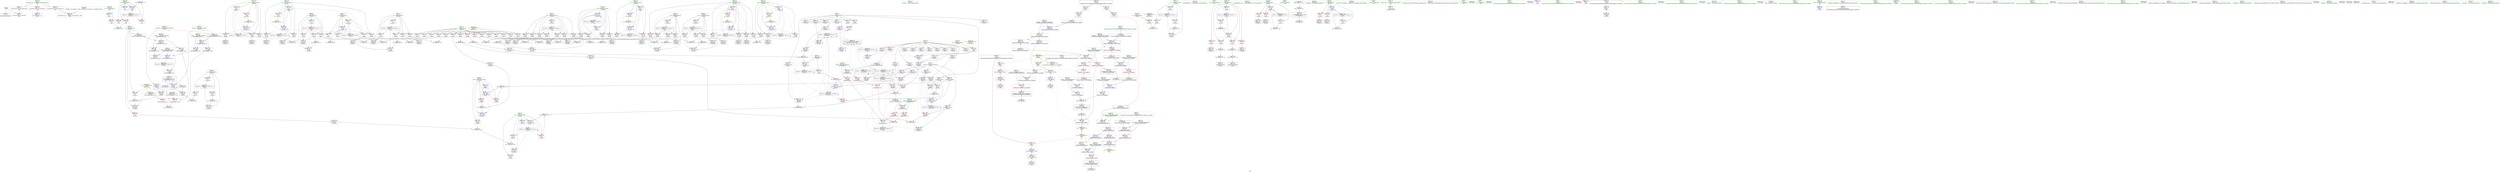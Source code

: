 digraph "SVFG" {
	label="SVFG";

	Node0x56475d131650 [shape=record,color=grey,label="{NodeID: 0\nNullPtr}"];
	Node0x56475d131650 -> Node0x56475d168bf0[style=solid];
	Node0x56475d131650 -> Node0x56475d177e90[style=solid];
	Node0x56475d172130 [shape=record,color=grey,label="{NodeID: 526\n594 = Binary(593, 137, )\n}"];
	Node0x56475d172130 -> Node0x56475d16f560[style=solid];
	Node0x56475d179990 [shape=record,color=blue,label="{NodeID: 360\n333\<--335\n\<--\n_Z5solvev\n}"];
	Node0x56475d179990 -> Node0x56475d1a6130[style=dashed];
	Node0x56475d1755c0 [shape=record,color=red,label="{NodeID: 277\n415\<--104\n\<--j146\n_Z5solvev\n}"];
	Node0x56475d1755c0 -> Node0x56475d189cc0[style=solid];
	Node0x56475d169360 [shape=record,color=red,label="{NodeID: 194\n190\<--56\n\<--n\n_Z5solvev\n}"];
	Node0x56475d169360 -> Node0x56475d189840[style=solid];
	Node0x56475d1662e0 [shape=record,color=black,label="{NodeID: 111\n263\<--262\nidxprom76\<--\n_Z5solvev\n}"];
	Node0x56475d164610 [shape=record,color=green,label="{NodeID: 28\n53\<--54\n_Z5solvev\<--_Z5solvev_field_insensitive\n}"];
	Node0x56475d1b54d0 [shape=record,color=yellow,style=double,label="{NodeID: 720\n74V_2 = CSCHI(MR_74V_1)\npts\{1 \}\nCS[]|{|<s1>17|<s2>17}}"];
	Node0x56475d1b54d0 -> Node0x56475d16eee0[style=dashed];
	Node0x56475d1b54d0:s1 -> Node0x56475d177710[style=dashed,color=red];
	Node0x56475d1b54d0:s2 -> Node0x56475d16fb10[style=dashed,color=red];
	Node0x56475d19e120 [shape=record,color=black,label="{NodeID: 554\nMR_32V_3 = PHI(MR_32V_4, MR_32V_2, )\npts\{87 \}\n}"];
	Node0x56475d19e120 -> Node0x56475d173fd0[style=dashed];
	Node0x56475d19e120 -> Node0x56475d1740a0[style=dashed];
	Node0x56475d19e120 -> Node0x56475d174170[style=dashed];
	Node0x56475d19e120 -> Node0x56475d179580[style=dashed];
	Node0x56475d16f3c0 [shape=record,color=blue,label="{NodeID: 388\n531\<--137\nTC\<--\nmain\n}"];
	Node0x56475d16f3c0 -> Node0x56475d176bb0[style=dashed];
	Node0x56475d176c80 [shape=record,color=red,label="{NodeID: 305\n577\<--533\n\<--TI\nmain\n}"];
	Node0x56475d176c80 -> Node0x56475d1899c0[style=solid];
	Node0x56475d16aa20 [shape=record,color=red,label="{NodeID: 222\n147\<--72\n\<--i11\n_Z5solvev\n}"];
	Node0x56475d16aa20 -> Node0x56475d188c80[style=solid];
	Node0x56475d16c4e0 [shape=record,color=black,label="{NodeID: 139\n625\<--643\n_ZNSt8ios_base9precisionEl_ret\<--\n_ZNSt8ios_base9precisionEl\n|{<s0>17}}"];
	Node0x56475d16c4e0:s0 -> Node0x56475d1d4c80[style=solid,color=blue];
	Node0x56475d166d50 [shape=record,color=green,label="{NodeID: 56\n221\<--222\n_Z3MinIiiEbRT_T0_\<--_Z3MinIiiEbRT_T0__field_insensitive\n}"];
	Node0x56475d1d5710 [shape=record,color=black,label="{NodeID: 748\n655 = PHI(618, )\n1st arg _ZStoRRSt13_Ios_FmtflagsS_ }"];
	Node0x56475d1d5710 -> Node0x56475d16fcb0[style=solid];
	Node0x56475d1834b0 [shape=record,color=grey,label="{NodeID: 499\n455 = Binary(454, 453, )\n}"];
	Node0x56475d1834b0 -> Node0x56475d17a900[style=solid];
	Node0x56475d1783a0 [shape=record,color=blue,label="{NodeID: 333\n72\<--114\ni11\<--\n_Z5solvev\n}"];
	Node0x56475d1783a0 -> Node0x56475d19d220[style=dashed];
	Node0x56475d173fd0 [shape=record,color=red,label="{NodeID: 250\n296\<--86\n\<--i90\n_Z5solvev\n}"];
	Node0x56475d173fd0 -> Node0x56475d172eb0[style=solid];
	Node0x56475d16dba0 [shape=record,color=purple,label="{NodeID: 167\n381\<--12\narrayidx131\<--pro\n_Z5solvev\n}"];
	Node0x56475d1686b0 [shape=record,color=green,label="{NodeID: 84\n656\<--657\n__a.addr\<--__a.addr_field_insensitive\n_ZStoRRSt13_Ios_FmtflagsS_\n}"];
	Node0x56475d1686b0 -> Node0x56475d1777e0[style=solid];
	Node0x56475d1686b0 -> Node0x56475d1778b0[style=solid];
	Node0x56475d1686b0 -> Node0x56475d16fbe0[style=solid];
	Node0x56475d1434a0 [shape=record,color=green,label="{NodeID: 1\n7\<--1\n__dso_handle\<--dummyObj\nGlob }"];
	Node0x56475d1722b0 [shape=record,color=grey,label="{NodeID: 527\n374 = cmp(372, 373, )\n}"];
	Node0x56475d179a60 [shape=record,color=blue,label="{NodeID: 361\n90\<--114\nc\<--\n_Z5solvev\n}"];
	Node0x56475d179a60 -> Node0x56475d19c420[style=dashed];
	Node0x56475d175690 [shape=record,color=red,label="{NodeID: 278\n422\<--104\n\<--j146\n_Z5solvev\n}"];
	Node0x56475d175690 -> Node0x56475d16bbf0[style=solid];
	Node0x56475d169430 [shape=record,color=red,label="{NodeID: 195\n196\<--56\n\<--n\n_Z5solvev\n}"];
	Node0x56475d169430 -> Node0x56475d189e40[style=solid];
	Node0x56475d1663b0 [shape=record,color=black,label="{NodeID: 112\n266\<--265\nconv\<--\n_Z5solvev\n}"];
	Node0x56475d1663b0 -> Node0x56475d1843b0[style=solid];
	Node0x56475d164710 [shape=record,color=green,label="{NodeID: 29\n56\<--57\nn\<--n_field_insensitive\n_Z5solvev\n}"];
	Node0x56475d164710 -> Node0x56475d16efb0[style=solid];
	Node0x56475d164710 -> Node0x56475d1691c0[style=solid];
	Node0x56475d164710 -> Node0x56475d169290[style=solid];
	Node0x56475d164710 -> Node0x56475d169360[style=solid];
	Node0x56475d164710 -> Node0x56475d169430[style=solid];
	Node0x56475d164710 -> Node0x56475d169500[style=solid];
	Node0x56475d164710 -> Node0x56475d1695d0[style=solid];
	Node0x56475d164710 -> Node0x56475d1696a0[style=solid];
	Node0x56475d164710 -> Node0x56475d169770[style=solid];
	Node0x56475d164710 -> Node0x56475d169840[style=solid];
	Node0x56475d164710 -> Node0x56475d169910[style=solid];
	Node0x56475d164710 -> Node0x56475d1699e0[style=solid];
	Node0x56475d164710 -> Node0x56475d169ab0[style=solid];
	Node0x56475d164710 -> Node0x56475d169b80[style=solid];
	Node0x56475d164710 -> Node0x56475d169c50[style=solid];
	Node0x56475d1b5630 [shape=record,color=yellow,style=double,label="{NodeID: 721\n74V_3 = CSCHI(MR_74V_2)\npts\{1 \}\nCS[]}"];
	Node0x56475d16f490 [shape=record,color=blue,label="{NodeID: 389\n533\<--137\nTI\<--\nmain\n}"];
	Node0x56475d16f490 -> Node0x56475d1ab630[style=dashed];
	Node0x56475d176d50 [shape=record,color=red,label="{NodeID: 306\n585\<--533\n\<--TI\nmain\n}"];
	Node0x56475d16aaf0 [shape=record,color=red,label="{NodeID: 223\n177\<--72\n\<--i11\n_Z5solvev\n}"];
	Node0x56475d16aaf0 -> Node0x56475d1719b0[style=solid];
	Node0x56475d16c5b0 [shape=record,color=black,label="{NodeID: 140\n653\<--668\n_ZStoRRSt13_Ios_FmtflagsS__ret\<--\n_ZStoRRSt13_Ios_FmtflagsS_\n|{<s0>25}}"];
	Node0x56475d16c5b0:s0 -> Node0x56475d1d5290[style=solid,color=blue];
	Node0x56475d166e50 [shape=record,color=green,label="{NodeID: 57\n344\<--345\n_ZSt3minIiERKT_S2_S2_\<--_ZSt3minIiERKT_S2_S2__field_insensitive\n}"];
	Node0x56475d1d5850 [shape=record,color=black,label="{NodeID: 749\n626 = PHI(564, )\n0th arg _ZNSt8ios_base9precisionEl }"];
	Node0x56475d1d5850 -> Node0x56475d16f8a0[style=solid];
	Node0x56475d1a7a30 [shape=record,color=black,label="{NodeID: 583\nMR_14V_3 = PHI(MR_14V_4, MR_14V_2, )\npts\{69 \}\n}"];
	Node0x56475d1a7a30 -> Node0x56475d16a540[style=dashed];
	Node0x56475d1a7a30 -> Node0x56475d16a610[style=dashed];
	Node0x56475d1a7a30 -> Node0x56475d16a6e0[style=dashed];
	Node0x56475d1a7a30 -> Node0x56475d1782d0[style=dashed];
	Node0x56475d183630 [shape=record,color=grey,label="{NodeID: 500\n290 = Binary(289, 137, )\n}"];
	Node0x56475d183630 -> Node0x56475d179240[style=solid];
	Node0x56475d178470 [shape=record,color=blue,label="{NodeID: 334\n62\<--155\nu\<--dec\n_Z5solvev\n}"];
	Node0x56475d178470 -> Node0x56475d16a060[style=dashed];
	Node0x56475d178470 -> Node0x56475d16a130[style=dashed];
	Node0x56475d178470 -> Node0x56475d19cc30[style=dashed];
	Node0x56475d1740a0 [shape=record,color=red,label="{NodeID: 251\n300\<--86\n\<--i90\n_Z5solvev\n}"];
	Node0x56475d1740a0 -> Node0x56475d16b270[style=solid];
	Node0x56475d16dc70 [shape=record,color=purple,label="{NodeID: 168\n384\<--12\narrayidx133\<--pro\n_Z5solvev\n}"];
	Node0x56475d16dc70 -> Node0x56475d175de0[style=solid];
	Node0x56475d168780 [shape=record,color=green,label="{NodeID: 85\n658\<--659\n__b.addr\<--__b.addr_field_insensitive\n_ZStoRRSt13_Ios_FmtflagsS_\n}"];
	Node0x56475d168780 -> Node0x56475d177980[style=solid];
	Node0x56475d168780 -> Node0x56475d16fcb0[style=solid];
	Node0x56475d143530 [shape=record,color=green,label="{NodeID: 2\n16\<--1\n_ZSt3cin\<--dummyObj\nGlob }"];
	Node0x56475d172430 [shape=record,color=grey,label="{NodeID: 528\n489 = cmp(488, 114, )\n}"];
	Node0x56475d172430 -> Node0x56475d16bd90[style=solid];
	Node0x56475d179b30 [shape=record,color=blue,label="{NodeID: 362\n92\<--248\nans\<--\n_Z5solvev\n}"];
	Node0x56475d179b30 -> Node0x56475d19c920[style=dashed];
	Node0x56475d175760 [shape=record,color=red,label="{NodeID: 279\n430\<--104\n\<--j146\n_Z5solvev\n}"];
	Node0x56475d175760 -> Node0x56475d171cb0[style=solid];
	Node0x56475d169500 [shape=record,color=red,label="{NodeID: 196\n241\<--56\n\<--n\n_Z5solvev\n}"];
	Node0x56475d169500 -> Node0x56475d189240[style=solid];
	Node0x56475d166480 [shape=record,color=black,label="{NodeID: 113\n268\<--267\nidxprom78\<--\n_Z5solvev\n}"];
	Node0x56475d1647e0 [shape=record,color=green,label="{NodeID: 30\n58\<--59\nm\<--m_field_insensitive\n_Z5solvev\n}"];
	Node0x56475d1647e0 -> Node0x56475d169d20[style=solid];
	Node0x56475d16f560 [shape=record,color=blue,label="{NodeID: 390\n533\<--594\nTI\<--inc\nmain\n}"];
	Node0x56475d16f560 -> Node0x56475d1ab630[style=dashed];
	Node0x56475d176e20 [shape=record,color=red,label="{NodeID: 307\n593\<--533\n\<--TI\nmain\n}"];
	Node0x56475d176e20 -> Node0x56475d172130[style=solid];
	Node0x56475d16abc0 [shape=record,color=red,label="{NodeID: 224\n183\<--74\n\<--k\n_Z5solvev\n}"];
	Node0x56475d16abc0 -> Node0x56475d1896c0[style=solid];
	Node0x56475d16c680 [shape=record,color=black,label="{NodeID: 141\n671\<--682\n_ZStorSt13_Ios_FmtflagsS__ret\<--or\n_ZStorSt13_Ios_FmtflagsS_\n|{<s0>26}}"];
	Node0x56475d16c680:s0 -> Node0x56475d1d5400[style=solid,color=blue];
	Node0x56475d166f50 [shape=record,color=green,label="{NodeID: 58\n459\<--460\n_ZNSolsEd\<--_ZNSolsEd_field_insensitive\n}"];
	Node0x56475d1d5990 [shape=record,color=black,label="{NodeID: 750\n627 = PHI(566, )\n1st arg _ZNSt8ios_base9precisionEl }"];
	Node0x56475d1d5990 -> Node0x56475d16f970[style=solid];
	Node0x56475d1a7f30 [shape=record,color=black,label="{NodeID: 584\nMR_16V_2 = PHI(MR_16V_4, MR_16V_1, )\npts\{71 \}\n}"];
	Node0x56475d1a7f30 -> Node0x56475d178060[style=dashed];
	Node0x56475d1837b0 [shape=record,color=grey,label="{NodeID: 501\n286 = Binary(285, 281, )\n}"];
	Node0x56475d1837b0 -> Node0x56475d179170[style=solid];
	Node0x56475d178540 [shape=record,color=blue,label="{NodeID: 335\n64\<--159\nv\<--dec18\n_Z5solvev\n}"];
	Node0x56475d178540 -> Node0x56475d16a2d0[style=dashed];
	Node0x56475d178540 -> Node0x56475d16a3a0[style=dashed];
	Node0x56475d178540 -> Node0x56475d19cd20[style=dashed];
	Node0x56475d174170 [shape=record,color=red,label="{NodeID: 252\n308\<--86\n\<--i90\n_Z5solvev\n}"];
	Node0x56475d174170 -> Node0x56475d1846b0[style=solid];
	Node0x56475d16dd40 [shape=record,color=purple,label="{NodeID: 169\n398\<--12\narrayidx140\<--pro\n_Z5solvev\n}"];
	Node0x56475d168850 [shape=record,color=green,label="{NodeID: 86\n666\<--667\n_ZStorSt13_Ios_FmtflagsS_\<--_ZStorSt13_Ios_FmtflagsS__field_insensitive\n}"];
	Node0x56475d1437e0 [shape=record,color=green,label="{NodeID: 3\n19\<--1\n_ZSt4cout\<--dummyObj\nGlob }"];
	Node0x56475d1725b0 [shape=record,color=grey,label="{NodeID: 529\n347 = cmp(340, 346, )\n}"];
	Node0x56475d179c00 [shape=record,color=blue,label="{NodeID: 363\n94\<--114\nit\<--\n_Z5solvev\n}"];
	Node0x56475d179c00 -> Node0x56475d19ca10[style=dashed];
	Node0x56475d175830 [shape=record,color=red,label="{NodeID: 280\n211\<--210\n\<--arrayidx48\n_Z5solvev\n}"];
	Node0x56475d175830 -> Node0x56475d182d30[style=solid];
	Node0x56475d1695d0 [shape=record,color=red,label="{NodeID: 197\n252\<--56\n\<--n\n_Z5solvev\n}"];
	Node0x56475d1695d0 -> Node0x56475d172d30[style=solid];
	Node0x56475d166550 [shape=record,color=black,label="{NodeID: 114\n281\<--280\nconv84\<--sub\n_Z5solvev\n}"];
	Node0x56475d166550 -> Node0x56475d1837b0[style=solid];
	Node0x56475d1648b0 [shape=record,color=green,label="{NodeID: 31\n60\<--61\np\<--p_field_insensitive\n_Z5solvev\n|{|<s3>10|<s4>11}}"];
	Node0x56475d1648b0 -> Node0x56475d169df0[style=solid];
	Node0x56475d1648b0 -> Node0x56475d169ec0[style=solid];
	Node0x56475d1648b0 -> Node0x56475d17a830[style=solid];
	Node0x56475d1648b0:s3 -> Node0x56475d1d5f60[style=solid,color=red];
	Node0x56475d1648b0:s4 -> Node0x56475d1d5f60[style=solid,color=red];
	Node0x56475d1b5950 [shape=record,color=yellow,style=double,label="{NodeID: 723\n74V_2 = CSCHI(MR_74V_1)\npts\{1 \}\nCS[]|{<s0>16}}"];
	Node0x56475d1b5950:s0 -> Node0x56475d1b54d0[style=dashed,color=blue];
	Node0x56475d16f630 [shape=record,color=blue,label="{NodeID: 391\n606\<--604\nthis.addr\<--this\n_ZNSt8ios_base4setfESt13_Ios_Fmtflags\n}"];
	Node0x56475d16f630 -> Node0x56475d177160[style=dashed];
	Node0x56475d176ef0 [shape=record,color=red,label="{NodeID: 308\n543\<--542\nvbase.offset\<--\nmain\n}"];
	Node0x56475d16ac90 [shape=record,color=red,label="{NodeID: 225\n208\<--74\n\<--k\n_Z5solvev\n}"];
	Node0x56475d16ac90 -> Node0x56475d165ed0[style=solid];
	Node0x56475d16c750 [shape=record,color=purple,label="{NodeID: 142\n37\<--4\n\<--_ZStL8__ioinit\n__cxx_global_var_init\n}"];
	Node0x56475d167050 [shape=record,color=green,label="{NodeID: 59\n463\<--464\n_ZStlsISt11char_traitsIcEERSt13basic_ostreamIcT_ES5_c\<--_ZStlsISt11char_traitsIcEERSt13basic_ostreamIcT_ES5_c_field_insensitive\n}"];
	Node0x56475d1d5ad0 [shape=record,color=black,label="{NodeID: 751\n604 = PHI(554, )\n0th arg _ZNSt8ios_base4setfESt13_Ios_Fmtflags }"];
	Node0x56475d1d5ad0 -> Node0x56475d16f630[style=solid];
	Node0x56475d183930 [shape=record,color=grey,label="{NodeID: 502\n390 = Binary(385, 389, )\n}"];
	Node0x56475d183930 -> Node0x56475d171530[style=solid];
	Node0x56475d178610 [shape=record,color=blue,label="{NodeID: 336\n167\<--161\narrayidx22\<--\n_Z5solvev\n}"];
	Node0x56475d178610 -> Node0x56475d1786e0[style=dashed];
	Node0x56475d174240 [shape=record,color=red,label="{NodeID: 253\n319\<--88\n\<--i102\n_Z5solvev\n}"];
	Node0x56475d174240 -> Node0x56475d172a30[style=solid];
	Node0x56475d16de10 [shape=record,color=purple,label="{NodeID: 170\n401\<--12\narrayidx142\<--pro\n_Z5solvev\n}"];
	Node0x56475d16de10 -> Node0x56475d175f80[style=solid];
	Node0x56475d168950 [shape=record,color=green,label="{NodeID: 87\n674\<--675\n__a.addr\<--__a.addr_field_insensitive\n_ZStorSt13_Ios_FmtflagsS_\n}"];
	Node0x56475d168950 -> Node0x56475d177b20[style=solid];
	Node0x56475d168950 -> Node0x56475d16fe50[style=solid];
	Node0x56475d143870 [shape=record,color=green,label="{NodeID: 4\n22\<--1\n.str\<--dummyObj\nGlob }"];
	Node0x56475d172730 [shape=record,color=grey,label="{NodeID: 530\n481 = cmp(479, 480, )\n}"];
	Node0x56475d179cd0 [shape=record,color=blue,label="{NodeID: 364\n96\<--342\nref.tmp\<--\n_Z5solvev\n|{|<s3>10}}"];
	Node0x56475d179cd0 -> Node0x56475d175d10[style=dashed];
	Node0x56475d179cd0 -> Node0x56475d176120[style=dashed];
	Node0x56475d179cd0 -> Node0x56475d179cd0[style=dashed];
	Node0x56475d179cd0:s3 -> Node0x56475d1b0030[style=dashed,color=red];
	Node0x56475d175900 [shape=record,color=red,label="{NodeID: 281\n218\<--217\n\<--arrayidx52\n_Z5solvev\n}"];
	Node0x56475d175900 -> Node0x56475d182d30[style=solid];
	Node0x56475d1696a0 [shape=record,color=red,label="{NodeID: 198\n279\<--56\n\<--n\n_Z5solvev\n}"];
	Node0x56475d1696a0 -> Node0x56475d184230[style=solid];
	Node0x56475d16b1e0 [shape=record,color=black,label="{NodeID: 115\n283\<--282\nidxprom85\<--\n_Z5solvev\n}"];
	Node0x56475d164980 [shape=record,color=green,label="{NodeID: 32\n62\<--63\nu\<--u_field_insensitive\n_Z5solvev\n}"];
	Node0x56475d164980 -> Node0x56475d169f90[style=solid];
	Node0x56475d164980 -> Node0x56475d16a060[style=solid];
	Node0x56475d164980 -> Node0x56475d16a130[style=solid];
	Node0x56475d164980 -> Node0x56475d178470[style=solid];
	Node0x56475d1d16b0 [shape=record,color=black,label="{NodeID: 724\n108 = PHI()\n}"];
	Node0x56475d16f700 [shape=record,color=blue,label="{NodeID: 392\n608\<--605\n__fmtfl.addr\<--__fmtfl\n_ZNSt8ios_base4setfESt13_Ios_Fmtflags\n}"];
	Node0x56475d16f700 -> Node0x56475d177230[style=dashed];
	Node0x56475d176fc0 [shape=record,color=red,label="{NodeID: 309\n552\<--551\nvbase.offset4\<--\nmain\n}"];
	Node0x56475d16ad60 [shape=record,color=red,label="{NodeID: 226\n212\<--74\n\<--k\n_Z5solvev\n}"];
	Node0x56475d16ad60 -> Node0x56475d165fa0[style=solid];
	Node0x56475d16c820 [shape=record,color=purple,label="{NodeID: 143\n128\<--8\narrayidx\<--d\n_Z5solvev\n}"];
	Node0x56475d167150 [shape=record,color=green,label="{NodeID: 60\n472\<--473\na.addr\<--a.addr_field_insensitive\n_Z3MinIiiEbRT_T0_\n}"];
	Node0x56475d167150 -> Node0x56475d1761f0[style=solid];
	Node0x56475d167150 -> Node0x56475d1762c0[style=solid];
	Node0x56475d167150 -> Node0x56475d17a9d0[style=solid];
	Node0x56475d1d5c10 [shape=record,color=black,label="{NodeID: 752\n605 = PHI(556, )\n1st arg _ZNSt8ios_base4setfESt13_Ios_Fmtflags }"];
	Node0x56475d1d5c10 -> Node0x56475d16f700[style=solid];
	Node0x56475d1a8930 [shape=record,color=black,label="{NodeID: 586\nMR_54V_3 = PHI(MR_54V_1, MR_54V_2, )\npts\{90000 \}\n|{<s0>9}}"];
	Node0x56475d1a8930:s0 -> Node0x56475d1a1820[style=dashed,color=blue];
	Node0x56475d183ab0 [shape=record,color=grey,label="{NodeID: 503\n404 = Binary(403, 137, )\n}"];
	Node0x56475d183ab0 -> Node0x56475d16ba50[style=solid];
	Node0x56475d1786e0 [shape=record,color=blue,label="{NodeID: 337\n174\<--161\narrayidx26\<--\n_Z5solvev\n}"];
	Node0x56475d1786e0 -> Node0x56475d178610[style=dashed];
	Node0x56475d1786e0 -> Node0x56475d1ab130[style=dashed];
	Node0x56475d174310 [shape=record,color=red,label="{NodeID: 254\n323\<--88\n\<--i102\n_Z5solvev\n}"];
	Node0x56475d174310 -> Node0x56475d16b3d0[style=solid];
	Node0x56475d16dee0 [shape=record,color=purple,label="{NodeID: 171\n421\<--12\narrayidx153\<--pro\n_Z5solvev\n}"];
	Node0x56475d168a20 [shape=record,color=green,label="{NodeID: 88\n676\<--677\n__b.addr\<--__b.addr_field_insensitive\n_ZStorSt13_Ios_FmtflagsS_\n}"];
	Node0x56475d168a20 -> Node0x56475d177bf0[style=solid];
	Node0x56475d168a20 -> Node0x56475d16ff20[style=solid];
	Node0x56475d143900 [shape=record,color=green,label="{NodeID: 5\n24\<--1\n.str.1\<--dummyObj\nGlob }"];
	Node0x56475d1728b0 [shape=record,color=grey,label="{NodeID: 531\n257 = cmp(255, 256, )\n}"];
	Node0x56475d179da0 [shape=record,color=blue,label="{NodeID: 365\n90\<--350\nc\<--xor\n_Z5solvev\n}"];
	Node0x56475d179da0 -> Node0x56475d174580[style=dashed];
	Node0x56475d179da0 -> Node0x56475d174650[style=dashed];
	Node0x56475d179da0 -> Node0x56475d174720[style=dashed];
	Node0x56475d179da0 -> Node0x56475d1747f0[style=dashed];
	Node0x56475d179da0 -> Node0x56475d19c420[style=dashed];
	Node0x56475d1759d0 [shape=record,color=red,label="{NodeID: 282\n265\<--264\n\<--arrayidx77\n_Z5solvev\n}"];
	Node0x56475d1759d0 -> Node0x56475d1663b0[style=solid];
	Node0x56475d169770 [shape=record,color=red,label="{NodeID: 199\n297\<--56\n\<--n\n_Z5solvev\n}"];
	Node0x56475d169770 -> Node0x56475d172eb0[style=solid];
	Node0x56475d16b270 [shape=record,color=black,label="{NodeID: 116\n301\<--300\nidxprom94\<--\n_Z5solvev\n}"];
	Node0x56475d164a50 [shape=record,color=green,label="{NodeID: 33\n64\<--65\nv\<--v_field_insensitive\n_Z5solvev\n}"];
	Node0x56475d164a50 -> Node0x56475d16a200[style=solid];
	Node0x56475d164a50 -> Node0x56475d16a2d0[style=solid];
	Node0x56475d164a50 -> Node0x56475d16a3a0[style=solid];
	Node0x56475d164a50 -> Node0x56475d178540[style=solid];
	Node0x56475d1d3e00 [shape=record,color=black,label="{NodeID: 725\n38 = PHI()\n}"];
	Node0x56475d16f7d0 [shape=record,color=blue,label="{NodeID: 393\n610\<--616\n__old\<--\n_ZNSt8ios_base4setfESt13_Ios_Fmtflags\n}"];
	Node0x56475d16f7d0 -> Node0x56475d177300[style=dashed];
	Node0x56475d177090 [shape=record,color=red,label="{NodeID: 310\n562\<--561\nvbase.offset9\<--\nmain\n}"];
	Node0x56475d16ae30 [shape=record,color=red,label="{NodeID: 227\n234\<--74\n\<--k\n_Z5solvev\n}"];
	Node0x56475d16ae30 -> Node0x56475d1710b0[style=solid];
	Node0x56475d16c8f0 [shape=record,color=purple,label="{NodeID: 144\n131\<--8\narrayidx7\<--d\n_Z5solvev\n}"];
	Node0x56475d16c8f0 -> Node0x56475d178130[style=solid];
	Node0x56475d167220 [shape=record,color=green,label="{NodeID: 61\n474\<--475\nb.addr\<--b.addr_field_insensitive\n_Z3MinIiiEbRT_T0_\n}"];
	Node0x56475d167220 -> Node0x56475d176390[style=solid];
	Node0x56475d167220 -> Node0x56475d176460[style=solid];
	Node0x56475d167220 -> Node0x56475d17aaa0[style=solid];
	Node0x56475d1d5d50 [shape=record,color=black,label="{NodeID: 753\n492 = PHI(96, 106, )\n0th arg _ZSt3minIiERKT_S2_S2_ }"];
	Node0x56475d1d5d50 -> Node0x56475d17ac40[style=solid];
	Node0x56475d183c30 [shape=record,color=grey,label="{NodeID: 504\n406 = Binary(402, 405, )\n}"];
	Node0x56475d183c30 -> Node0x56475d17a280[style=solid];
	Node0x56475d1787b0 [shape=record,color=blue,label="{NodeID: 338\n72\<--178\ni11\<--inc28\n_Z5solvev\n}"];
	Node0x56475d1787b0 -> Node0x56475d19d220[style=dashed];
	Node0x56475d1743e0 [shape=record,color=red,label="{NodeID: 255\n329\<--88\n\<--i102\n_Z5solvev\n}"];
	Node0x56475d1743e0 -> Node0x56475d182a30[style=solid];
	Node0x56475d16dfb0 [shape=record,color=purple,label="{NodeID: 172\n424\<--12\narrayidx155\<--pro\n_Z5solvev\n}"];
	Node0x56475d16dfb0 -> Node0x56475d176050[style=solid];
	Node0x56475d16dfb0 -> Node0x56475d17a420[style=solid];
	Node0x56475d168af0 [shape=record,color=green,label="{NodeID: 89\n28\<--684\n_GLOBAL__sub_I_mengrao_2_1.cpp\<--_GLOBAL__sub_I_mengrao_2_1.cpp_field_insensitive\n}"];
	Node0x56475d168af0 -> Node0x56475d177d90[style=solid];
	Node0x56475d143990 [shape=record,color=green,label="{NodeID: 6\n27\<--1\n\<--dummyObj\nCan only get source location for instruction, argument, global var or function.}"];
	Node0x56475d172a30 [shape=record,color=grey,label="{NodeID: 532\n321 = cmp(319, 320, )\n}"];
	Node0x56475d179e70 [shape=record,color=blue,label="{NodeID: 366\n98\<--114\ni115\<--\n_Z5solvev\n}"];
	Node0x56475d179e70 -> Node0x56475d174cd0[style=dashed];
	Node0x56475d179e70 -> Node0x56475d174da0[style=dashed];
	Node0x56475d179e70 -> Node0x56475d174e70[style=dashed];
	Node0x56475d179e70 -> Node0x56475d17a010[style=dashed];
	Node0x56475d179e70 -> Node0x56475d1a4d60[style=dashed];
	Node0x56475d175aa0 [shape=record,color=red,label="{NodeID: 283\n270\<--269\n\<--arrayidx79\n_Z5solvev\n}"];
	Node0x56475d175aa0 -> Node0x56475d1843b0[style=solid];
	Node0x56475d169840 [shape=record,color=red,label="{NodeID: 200\n312\<--56\n\<--n\n_Z5solvev\n}"];
	Node0x56475d169840 -> Node0x56475d16b300[style=solid];
	Node0x56475d16b300 [shape=record,color=black,label="{NodeID: 117\n313\<--312\nconv100\<--\n_Z5solvev\n}"];
	Node0x56475d16b300 -> Node0x56475d1713b0[style=solid];
	Node0x56475d164b20 [shape=record,color=green,label="{NodeID: 34\n66\<--67\ndd\<--dd_field_insensitive\n_Z5solvev\n}"];
	Node0x56475d164b20 -> Node0x56475d16a470[style=solid];
	Node0x56475d1d3ed0 [shape=record,color=black,label="{NodeID: 726\n151 = PHI()\n}"];
	Node0x56475d1b0030 [shape=record,color=yellow,style=double,label="{NodeID: 643\n72V_1 = ENCHI(MR_72V_0)\npts\{97 107 \}\nFun[_ZSt3minIiERKT_S2_S2_]}"];
	Node0x56475d1b0030 -> Node0x56475d176ae0[style=dashed];
	Node0x56475d16f8a0 [shape=record,color=blue,label="{NodeID: 394\n628\<--626\nthis.addr\<--this\n_ZNSt8ios_base9precisionEl\n}"];
	Node0x56475d16f8a0 -> Node0x56475d1774a0[style=dashed];
	Node0x56475d177160 [shape=record,color=red,label="{NodeID: 311\n614\<--606\nthis1\<--this.addr\n_ZNSt8ios_base4setfESt13_Ios_Fmtflags\n}"];
	Node0x56475d177160 -> Node0x56475d16e790[style=solid];
	Node0x56475d177160 -> Node0x56475d16e860[style=solid];
	Node0x56475d16af00 [shape=record,color=red,label="{NodeID: 228\n189\<--76\n\<--i33\n_Z5solvev\n}"];
	Node0x56475d16af00 -> Node0x56475d189840[style=solid];
	Node0x56475d16c9c0 [shape=record,color=purple,label="{NodeID: 145\n164\<--8\narrayidx20\<--d\n_Z5solvev\n}"];
	Node0x56475d1672f0 [shape=record,color=green,label="{NodeID: 62\n494\<--495\nretval\<--retval_field_insensitive\n_ZSt3minIiERKT_S2_S2_\n}"];
	Node0x56475d1672f0 -> Node0x56475d176600[style=solid];
	Node0x56475d1672f0 -> Node0x56475d16f150[style=solid];
	Node0x56475d1672f0 -> Node0x56475d16f220[style=solid];
	Node0x56475d1d5f60 [shape=record,color=black,label="{NodeID: 754\n493 = PHI(60, 60, )\n1st arg _ZSt3minIiERKT_S2_S2_ }"];
	Node0x56475d1d5f60 -> Node0x56475d16f080[style=solid];
	Node0x56475d183db0 [shape=record,color=grey,label="{NodeID: 505\n136 = Binary(135, 137, )\n}"];
	Node0x56475d183db0 -> Node0x56475d178200[style=solid];
	Node0x56475d178880 [shape=record,color=blue,label="{NodeID: 339\n74\<--114\nk\<--\n_Z5solvev\n}"];
	Node0x56475d178880 -> Node0x56475d1aa230[style=dashed];
	Node0x56475d1744b0 [shape=record,color=red,label="{NodeID: 256\n349\<--90\n\<--c\n_Z5solvev\n}"];
	Node0x56475d1744b0 -> Node0x56475d182eb0[style=solid];
	Node0x56475d16e080 [shape=record,color=purple,label="{NodeID: 173\n581\<--22\n\<--.str\nmain\n}"];
	Node0x56475d168bf0 [shape=record,color=black,label="{NodeID: 90\n2\<--3\ndummyVal\<--dummyVal\n}"];
	Node0x56475d163220 [shape=record,color=green,label="{NodeID: 7\n114\<--1\n\<--dummyObj\nCan only get source location for instruction, argument, global var or function.}"];
	Node0x56475d172bb0 [shape=record,color=grey,label="{NodeID: 533\n377 = cmp(376, 114, )\n}"];
	Node0x56475d172bb0 -> Node0x56475d1840b0[style=solid];
	Node0x56475d179f40 [shape=record,color=blue,label="{NodeID: 367\n363\<--248\narrayidx122\<--\n_Z5solvev\n}"];
	Node0x56475d179f40 -> Node0x56475d175de0[style=dashed];
	Node0x56475d179f40 -> Node0x56475d175f80[style=dashed];
	Node0x56475d179f40 -> Node0x56475d179f40[style=dashed];
	Node0x56475d179f40 -> Node0x56475d1a0420[style=dashed];
	Node0x56475d179f40 -> Node0x56475d1a6130[style=dashed];
	Node0x56475d175b70 [shape=record,color=red,label="{NodeID: 284\n285\<--284\n\<--arrayidx86\n_Z5solvev\n}"];
	Node0x56475d175b70 -> Node0x56475d1837b0[style=solid];
	Node0x56475d169910 [shape=record,color=red,label="{NodeID: 201\n320\<--56\n\<--n\n_Z5solvev\n}"];
	Node0x56475d169910 -> Node0x56475d172a30[style=solid];
	Node0x56475d16b3d0 [shape=record,color=black,label="{NodeID: 118\n324\<--323\nidxprom106\<--\n_Z5solvev\n}"];
	Node0x56475d164bf0 [shape=record,color=green,label="{NodeID: 35\n68\<--69\ni\<--i_field_insensitive\n_Z5solvev\n}"];
	Node0x56475d164bf0 -> Node0x56475d16a540[style=solid];
	Node0x56475d164bf0 -> Node0x56475d16a610[style=solid];
	Node0x56475d164bf0 -> Node0x56475d16a6e0[style=solid];
	Node0x56475d164bf0 -> Node0x56475d177f90[style=solid];
	Node0x56475d164bf0 -> Node0x56475d1782d0[style=solid];
	Node0x56475d1d4000 [shape=record,color=black,label="{NodeID: 727\n152 = PHI()\n}"];
	Node0x56475d1b0110 [shape=record,color=yellow,style=double,label="{NodeID: 644\n6V_1 = ENCHI(MR_6V_0)\npts\{61 \}\nFun[_ZSt3minIiERKT_S2_S2_]}"];
	Node0x56475d1b0110 -> Node0x56475d176a10[style=dashed];
	Node0x56475d1a0420 [shape=record,color=black,label="{NodeID: 561\nMR_58V_9 = PHI(MR_58V_11, MR_58V_8, )\npts\{150000 \}\n}"];
	Node0x56475d1a0420 -> Node0x56475d175de0[style=dashed];
	Node0x56475d1a0420 -> Node0x56475d175f80[style=dashed];
	Node0x56475d1a0420 -> Node0x56475d176050[style=dashed];
	Node0x56475d1a0420 -> Node0x56475d17a420[style=dashed];
	Node0x56475d1a0420 -> Node0x56475d1a0420[style=dashed];
	Node0x56475d1a0420 -> Node0x56475d1a6130[style=dashed];
	Node0x56475d16f970 [shape=record,color=blue,label="{NodeID: 395\n630\<--627\n__prec.addr\<--__prec\n_ZNSt8ios_base9precisionEl\n}"];
	Node0x56475d16f970 -> Node0x56475d177570[style=dashed];
	Node0x56475d177230 [shape=record,color=red,label="{NodeID: 312\n618\<--608\n\<--__fmtfl.addr\n_ZNSt8ios_base4setfESt13_Ios_Fmtflags\n|{<s0>25}}"];
	Node0x56475d177230:s0 -> Node0x56475d1d5710[style=solid,color=red];
	Node0x56475d16afd0 [shape=record,color=red,label="{NodeID: 229\n199\<--76\n\<--i33\n_Z5solvev\n}"];
	Node0x56475d16afd0 -> Node0x56475d165c60[style=solid];
	Node0x56475d16ca90 [shape=record,color=purple,label="{NodeID: 146\n167\<--8\narrayidx22\<--d\n_Z5solvev\n}"];
	Node0x56475d16ca90 -> Node0x56475d178610[style=solid];
	Node0x56475d1673c0 [shape=record,color=green,label="{NodeID: 63\n496\<--497\n__a.addr\<--__a.addr_field_insensitive\n_ZSt3minIiERKT_S2_S2_\n}"];
	Node0x56475d1673c0 -> Node0x56475d1766d0[style=solid];
	Node0x56475d1673c0 -> Node0x56475d1767a0[style=solid];
	Node0x56475d1673c0 -> Node0x56475d17ac40[style=solid];
	Node0x56475d1d60e0 [shape=record,color=black,label="{NodeID: 755\n470 = PHI(204, )\n0th arg _Z3MinIiiEbRT_T0_ }"];
	Node0x56475d1d60e0 -> Node0x56475d17a9d0[style=solid];
	Node0x56475d1a9830 [shape=record,color=black,label="{NodeID: 589\nMR_34V_3 = PHI(MR_34V_4, MR_34V_2, )\npts\{89 \}\n}"];
	Node0x56475d1a9830 -> Node0x56475d174240[style=dashed];
	Node0x56475d1a9830 -> Node0x56475d174310[style=dashed];
	Node0x56475d1a9830 -> Node0x56475d1743e0[style=dashed];
	Node0x56475d1a9830 -> Node0x56475d1798c0[style=dashed];
	Node0x56475d183f30 [shape=record,color=grey,label="{NodeID: 506\n276 = Binary(275, 137, )\n}"];
	Node0x56475d183f30 -> Node0x56475d1790a0[style=solid];
	Node0x56475d178950 [shape=record,color=blue,label="{NodeID: 340\n76\<--114\ni33\<--\n_Z5solvev\n}"];
	Node0x56475d178950 -> Node0x56475d16af00[style=dashed];
	Node0x56475d178950 -> Node0x56475d16afd0[style=dashed];
	Node0x56475d178950 -> Node0x56475d16b0a0[style=dashed];
	Node0x56475d178950 -> Node0x56475d1730a0[style=dashed];
	Node0x56475d178950 -> Node0x56475d178bc0[style=dashed];
	Node0x56475d178950 -> Node0x56475d1aa730[style=dashed];
	Node0x56475d174580 [shape=record,color=red,label="{NodeID: 257\n358\<--90\n\<--c\n_Z5solvev\n}"];
	Node0x56475d174580 -> Node0x56475d16b4a0[style=solid];
	Node0x56475d16e150 [shape=record,color=purple,label="{NodeID: 174\n589\<--24\n\<--.str.1\nmain\n}"];
	Node0x56475d168cf0 [shape=record,color=black,label="{NodeID: 91\n17\<--16\n\<--_ZSt3cin\nCan only get source location for instruction, argument, global var or function.}"];
	Node0x56475d168cf0 -> Node0x56475d16ead0[style=solid];
	Node0x56475d1632b0 [shape=record,color=green,label="{NodeID: 8\n133\<--1\n\<--dummyObj\nCan only get source location for instruction, argument, global var or function.}"];
	Node0x56475d172d30 [shape=record,color=grey,label="{NodeID: 534\n253 = cmp(251, 252, )\n}"];
	Node0x56475d17a010 [shape=record,color=blue,label="{NodeID: 368\n98\<--367\ni115\<--inc124\n_Z5solvev\n}"];
	Node0x56475d17a010 -> Node0x56475d174cd0[style=dashed];
	Node0x56475d17a010 -> Node0x56475d174da0[style=dashed];
	Node0x56475d17a010 -> Node0x56475d174e70[style=dashed];
	Node0x56475d17a010 -> Node0x56475d17a010[style=dashed];
	Node0x56475d17a010 -> Node0x56475d1a4d60[style=dashed];
	Node0x56475d175c40 [shape=record,color=red,label="{NodeID: 285\n303\<--302\n\<--arrayidx95\n_Z5solvev\n}"];
	Node0x56475d175c40 -> Node0x56475d184830[style=solid];
	Node0x56475d1699e0 [shape=record,color=red,label="{NodeID: 202\n355\<--56\n\<--n\n_Z5solvev\n}"];
	Node0x56475d1699e0 -> Node0x56475d188f40[style=solid];
	Node0x56475d16b4a0 [shape=record,color=black,label="{NodeID: 119\n359\<--358\nidxprom119\<--\n_Z5solvev\n}"];
	Node0x56475d164cc0 [shape=record,color=green,label="{NodeID: 36\n70\<--71\nj\<--j_field_insensitive\n_Z5solvev\n}"];
	Node0x56475d164cc0 -> Node0x56475d16a7b0[style=solid];
	Node0x56475d164cc0 -> Node0x56475d16a880[style=solid];
	Node0x56475d164cc0 -> Node0x56475d16a950[style=solid];
	Node0x56475d164cc0 -> Node0x56475d178060[style=solid];
	Node0x56475d164cc0 -> Node0x56475d178200[style=solid];
	Node0x56475d1d4100 [shape=record,color=black,label="{NodeID: 728\n153 = PHI()\n}"];
	Node0x56475d16fa40 [shape=record,color=blue,label="{NodeID: 396\n632\<--638\n__old\<--\n_ZNSt8ios_base9precisionEl\n}"];
	Node0x56475d16fa40 -> Node0x56475d177640[style=dashed];
	Node0x56475d177300 [shape=record,color=red,label="{NodeID: 313\n623\<--610\n\<--__old\n_ZNSt8ios_base4setfESt13_Ios_Fmtflags\n}"];
	Node0x56475d177300 -> Node0x56475d16c410[style=solid];
	Node0x56475d16b0a0 [shape=record,color=red,label="{NodeID: 230\n205\<--76\n\<--i33\n_Z5solvev\n}"];
	Node0x56475d16b0a0 -> Node0x56475d165e00[style=solid];
	Node0x56475d16cb60 [shape=record,color=purple,label="{NodeID: 147\n171\<--8\narrayidx24\<--d\n_Z5solvev\n}"];
	Node0x56475d167490 [shape=record,color=green,label="{NodeID: 64\n498\<--499\n__b.addr\<--__b.addr_field_insensitive\n_ZSt3minIiERKT_S2_S2_\n}"];
	Node0x56475d167490 -> Node0x56475d176870[style=solid];
	Node0x56475d167490 -> Node0x56475d176940[style=solid];
	Node0x56475d167490 -> Node0x56475d16f080[style=solid];
	Node0x56475d1d61f0 [shape=record,color=black,label="{NodeID: 756\n471 = PHI(219, )\n1st arg _Z3MinIiiEbRT_T0_ }"];
	Node0x56475d1d61f0 -> Node0x56475d17aaa0[style=solid];
	Node0x56475d1840b0 [shape=record,color=grey,label="{NodeID: 507\n378 = Binary(377, 379, )\n}"];
	Node0x56475d1840b0 -> Node0x56475d16b640[style=solid];
	Node0x56475d178a20 [shape=record,color=blue,label="{NodeID: 341\n78\<--114\nj37\<--\n_Z5solvev\n}"];
	Node0x56475d178a20 -> Node0x56475d173130[style=dashed];
	Node0x56475d178a20 -> Node0x56475d173200[style=dashed];
	Node0x56475d178a20 -> Node0x56475d1732d0[style=dashed];
	Node0x56475d178a20 -> Node0x56475d1733a0[style=dashed];
	Node0x56475d178a20 -> Node0x56475d178a20[style=dashed];
	Node0x56475d178a20 -> Node0x56475d178af0[style=dashed];
	Node0x56475d178a20 -> Node0x56475d1aac30[style=dashed];
	Node0x56475d174650 [shape=record,color=red,label="{NodeID: 258\n376\<--90\n\<--c\n_Z5solvev\n}"];
	Node0x56475d174650 -> Node0x56475d172bb0[style=solid];
	Node0x56475d16e220 [shape=record,color=purple,label="{NodeID: 175\n688\<--26\nllvm.global_ctors_0\<--llvm.global_ctors\nGlob }"];
	Node0x56475d16e220 -> Node0x56475d177cc0[style=solid];
	Node0x56475d168df0 [shape=record,color=black,label="{NodeID: 92\n18\<--16\n\<--_ZSt3cin\nCan only get source location for instruction, argument, global var or function.}"];
	Node0x56475d168df0 -> Node0x56475d16ed40[style=solid];
	Node0x56475d163340 [shape=record,color=green,label="{NodeID: 9\n137\<--1\n\<--dummyObj\nCan only get source location for instruction, argument, global var or function.}"];
	Node0x56475d172eb0 [shape=record,color=grey,label="{NodeID: 535\n298 = cmp(296, 297, )\n}"];
	Node0x56475d17a0e0 [shape=record,color=blue,label="{NodeID: 369\n100\<--114\ni126\<--\n_Z5solvev\n}"];
	Node0x56475d17a0e0 -> Node0x56475d174f40[style=dashed];
	Node0x56475d17a0e0 -> Node0x56475d175010[style=dashed];
	Node0x56475d17a0e0 -> Node0x56475d1750e0[style=dashed];
	Node0x56475d17a0e0 -> Node0x56475d1751b0[style=dashed];
	Node0x56475d17a0e0 -> Node0x56475d175280[style=dashed];
	Node0x56475d17a0e0 -> Node0x56475d175350[style=dashed];
	Node0x56475d17a0e0 -> Node0x56475d17a5c0[style=dashed];
	Node0x56475d17a0e0 -> Node0x56475d1a5230[style=dashed];
	Node0x56475d175d10 [shape=record,color=red,label="{NodeID: 286\n346\<--343\n\<--call112\n_Z5solvev\n}"];
	Node0x56475d175d10 -> Node0x56475d1725b0[style=solid];
	Node0x56475d169ab0 [shape=record,color=red,label="{NodeID: 203\n373\<--56\n\<--n\n_Z5solvev\n}"];
	Node0x56475d169ab0 -> Node0x56475d1722b0[style=solid];
	Node0x56475d16b570 [shape=record,color=black,label="{NodeID: 120\n362\<--361\nidxprom121\<--\n_Z5solvev\n}"];
	Node0x56475d164d90 [shape=record,color=green,label="{NodeID: 37\n72\<--73\ni11\<--i11_field_insensitive\n_Z5solvev\n}"];
	Node0x56475d164d90 -> Node0x56475d16aa20[style=solid];
	Node0x56475d164d90 -> Node0x56475d16aaf0[style=solid];
	Node0x56475d164d90 -> Node0x56475d1783a0[style=solid];
	Node0x56475d164d90 -> Node0x56475d1787b0[style=solid];
	Node0x56475d1d41d0 [shape=record,color=black,label="{NodeID: 729\n111 = PHI()\n}"];
	Node0x56475d1a0e20 [shape=record,color=black,label="{NodeID: 563\nMR_56V_6 = PHI(MR_56V_5, MR_56V_4, )\npts\{110000 \}\n}"];
	Node0x56475d1a0e20 -> Node0x56475d175aa0[style=dashed];
	Node0x56475d1a0e20 -> Node0x56475d175b70[style=dashed];
	Node0x56475d1a0e20 -> Node0x56475d178fd0[style=dashed];
	Node0x56475d1a0e20 -> Node0x56475d179170[style=dashed];
	Node0x56475d1a0e20 -> Node0x56475d1a0e20[style=dashed];
	Node0x56475d16fb10 [shape=record,color=blue,label="{NodeID: 397\n641\<--640\n_M_precision2\<--\n_ZNSt8ios_base9precisionEl\n|{<s0>17}}"];
	Node0x56475d16fb10:s0 -> Node0x56475d1b5630[style=dashed,color=blue];
	Node0x56475d1773d0 [shape=record,color=red,label="{NodeID: 314\n616\<--615\n\<--_M_flags\n_ZNSt8ios_base4setfESt13_Ios_Fmtflags\n}"];
	Node0x56475d1773d0 -> Node0x56475d16f7d0[style=solid];
	Node0x56475d1730a0 [shape=record,color=red,label="{NodeID: 231\n229\<--76\n\<--i33\n_Z5solvev\n}"];
	Node0x56475d1730a0 -> Node0x56475d182bb0[style=solid];
	Node0x56475d16cc30 [shape=record,color=purple,label="{NodeID: 148\n174\<--8\narrayidx26\<--d\n_Z5solvev\n}"];
	Node0x56475d16cc30 -> Node0x56475d1786e0[style=solid];
	Node0x56475d167560 [shape=record,color=green,label="{NodeID: 65\n522\<--523\n_Z4initv\<--_Z4initv_field_insensitive\n}"];
	Node0x56475d1d6300 [shape=record,color=black,label="{NodeID: 757\n672 = PHI(663, )\n0th arg _ZStorSt13_Ios_FmtflagsS_ }"];
	Node0x56475d1d6300 -> Node0x56475d16fe50[style=solid];
	Node0x56475d1aa230 [shape=record,color=black,label="{NodeID: 591\nMR_20V_3 = PHI(MR_20V_4, MR_20V_2, )\npts\{75 \}\n}"];
	Node0x56475d1aa230 -> Node0x56475d16abc0[style=dashed];
	Node0x56475d1aa230 -> Node0x56475d16ac90[style=dashed];
	Node0x56475d1aa230 -> Node0x56475d16ad60[style=dashed];
	Node0x56475d1aa230 -> Node0x56475d16ae30[style=dashed];
	Node0x56475d1aa230 -> Node0x56475d178c90[style=dashed];
	Node0x56475d184230 [shape=record,color=grey,label="{NodeID: 508\n280 = Binary(279, 137, )\n}"];
	Node0x56475d184230 -> Node0x56475d166550[style=solid];
	Node0x56475d178af0 [shape=record,color=blue,label="{NodeID: 342\n78\<--225\nj37\<--inc55\n_Z5solvev\n}"];
	Node0x56475d178af0 -> Node0x56475d173130[style=dashed];
	Node0x56475d178af0 -> Node0x56475d173200[style=dashed];
	Node0x56475d178af0 -> Node0x56475d1732d0[style=dashed];
	Node0x56475d178af0 -> Node0x56475d1733a0[style=dashed];
	Node0x56475d178af0 -> Node0x56475d178a20[style=dashed];
	Node0x56475d178af0 -> Node0x56475d178af0[style=dashed];
	Node0x56475d178af0 -> Node0x56475d1aac30[style=dashed];
	Node0x56475d174720 [shape=record,color=red,label="{NodeID: 259\n394\<--90\n\<--c\n_Z5solvev\n}"];
	Node0x56475d174720 -> Node0x56475d1893c0[style=solid];
	Node0x56475d16e320 [shape=record,color=purple,label="{NodeID: 176\n689\<--26\nllvm.global_ctors_1\<--llvm.global_ctors\nGlob }"];
	Node0x56475d16e320 -> Node0x56475d177d90[style=solid];
	Node0x56475d168ef0 [shape=record,color=black,label="{NodeID: 93\n20\<--19\n\<--_ZSt4cout\nCan only get source location for instruction, argument, global var or function.}"];
	Node0x56475d168ef0 -> Node0x56475d16eba0[style=solid];
	Node0x56475d168ef0 -> Node0x56475d16ec70[style=solid];
	Node0x56475d163410 [shape=record,color=green,label="{NodeID: 10\n156\<--1\n\<--dummyObj\nCan only get source location for instruction, argument, global var or function.}"];
	Node0x56475d188c80 [shape=record,color=grey,label="{NodeID: 536\n149 = cmp(147, 148, )\n}"];
	Node0x56475d17a1b0 [shape=record,color=blue,label="{NodeID: 370\n92\<--392\nans\<--add136\n_Z5solvev\n}"];
	Node0x56475d17a1b0 -> Node0x56475d1748c0[style=dashed];
	Node0x56475d17a1b0 -> Node0x56475d17a1b0[style=dashed];
	Node0x56475d17a1b0 -> Node0x56475d19c920[style=dashed];
	Node0x56475d175de0 [shape=record,color=red,label="{NodeID: 287\n385\<--384\n\<--arrayidx133\n_Z5solvev\n}"];
	Node0x56475d175de0 -> Node0x56475d183930[style=solid];
	Node0x56475d169b80 [shape=record,color=red,label="{NodeID: 204\n403\<--56\n\<--n\n_Z5solvev\n}"];
	Node0x56475d169b80 -> Node0x56475d183ab0[style=solid];
	Node0x56475d16b640 [shape=record,color=black,label="{NodeID: 121\n380\<--378\nidxprom130\<--lnot\n_Z5solvev\n}"];
	Node0x56475d164e60 [shape=record,color=green,label="{NodeID: 38\n74\<--75\nk\<--k_field_insensitive\n_Z5solvev\n}"];
	Node0x56475d164e60 -> Node0x56475d16abc0[style=solid];
	Node0x56475d164e60 -> Node0x56475d16ac90[style=solid];
	Node0x56475d164e60 -> Node0x56475d16ad60[style=solid];
	Node0x56475d164e60 -> Node0x56475d16ae30[style=solid];
	Node0x56475d164e60 -> Node0x56475d178880[style=solid];
	Node0x56475d164e60 -> Node0x56475d178c90[style=solid];
	Node0x56475d1d4300 [shape=record,color=black,label="{NodeID: 730\n112 = PHI()\n}"];
	Node0x56475d16fbe0 [shape=record,color=blue,label="{NodeID: 398\n656\<--654\n__a.addr\<--__a\n_ZStoRRSt13_Ios_FmtflagsS_\n}"];
	Node0x56475d16fbe0 -> Node0x56475d1777e0[style=dashed];
	Node0x56475d16fbe0 -> Node0x56475d1778b0[style=dashed];
	Node0x56475d1774a0 [shape=record,color=red,label="{NodeID: 315\n636\<--628\nthis1\<--this.addr\n_ZNSt8ios_base9precisionEl\n}"];
	Node0x56475d1774a0 -> Node0x56475d16e930[style=solid];
	Node0x56475d1774a0 -> Node0x56475d16ea00[style=solid];
	Node0x56475d173130 [shape=record,color=red,label="{NodeID: 232\n195\<--78\n\<--j37\n_Z5solvev\n}"];
	Node0x56475d173130 -> Node0x56475d189e40[style=solid];
	Node0x56475d16cd00 [shape=record,color=purple,label="{NodeID: 149\n201\<--8\narrayidx42\<--d\n_Z5solvev\n}"];
	Node0x56475d167660 [shape=record,color=green,label="{NodeID: 66\n526\<--527\nmain\<--main_field_insensitive\n}"];
	Node0x56475d1d6410 [shape=record,color=black,label="{NodeID: 758\n673 = PHI(664, )\n1st arg _ZStorSt13_Ios_FmtflagsS_ }"];
	Node0x56475d1d6410 -> Node0x56475d16ff20[style=solid];
	Node0x56475d1aa730 [shape=record,color=black,label="{NodeID: 592\nMR_22V_2 = PHI(MR_22V_4, MR_22V_1, )\npts\{77 \}\n}"];
	Node0x56475d1aa730 -> Node0x56475d178950[style=dashed];
	Node0x56475d1843b0 [shape=record,color=grey,label="{NodeID: 509\n271 = Binary(270, 266, )\n}"];
	Node0x56475d1843b0 -> Node0x56475d178fd0[style=solid];
	Node0x56475d178bc0 [shape=record,color=blue,label="{NodeID: 343\n76\<--230\ni33\<--inc58\n_Z5solvev\n}"];
	Node0x56475d178bc0 -> Node0x56475d16af00[style=dashed];
	Node0x56475d178bc0 -> Node0x56475d16afd0[style=dashed];
	Node0x56475d178bc0 -> Node0x56475d16b0a0[style=dashed];
	Node0x56475d178bc0 -> Node0x56475d1730a0[style=dashed];
	Node0x56475d178bc0 -> Node0x56475d178bc0[style=dashed];
	Node0x56475d178bc0 -> Node0x56475d1aa730[style=dashed];
	Node0x56475d1747f0 [shape=record,color=red,label="{NodeID: 260\n419\<--90\n\<--c\n_Z5solvev\n}"];
	Node0x56475d1747f0 -> Node0x56475d16bb20[style=solid];
	Node0x56475d16e420 [shape=record,color=purple,label="{NodeID: 177\n690\<--26\nllvm.global_ctors_2\<--llvm.global_ctors\nGlob }"];
	Node0x56475d16e420 -> Node0x56475d177e90[style=solid];
	Node0x56475d168ff0 [shape=record,color=black,label="{NodeID: 94\n21\<--19\n\<--_ZSt4cout\nCan only get source location for instruction, argument, global var or function.}"];
	Node0x56475d168ff0 -> Node0x56475d16ee10[style=solid];
	Node0x56475d168ff0 -> Node0x56475d16eee0[style=solid];
	Node0x56475d163510 [shape=record,color=green,label="{NodeID: 11\n248\<--1\n\<--dummyObj\nCan only get source location for instruction, argument, global var or function.}"];
	Node0x56475d188dc0 [shape=record,color=grey,label="{NodeID: 537\n118 = cmp(116, 117, )\n}"];
	Node0x56475d17a280 [shape=record,color=blue,label="{NodeID: 371\n102\<--406\nt\<--div145\n_Z5solvev\n}"];
	Node0x56475d17a280 -> Node0x56475d175420[style=dashed];
	Node0x56475d17a280 -> Node0x56475d17a280[style=dashed];
	Node0x56475d17a280 -> Node0x56475d1a5730[style=dashed];
	Node0x56475d175eb0 [shape=record,color=red,label="{NodeID: 288\n389\<--388\n\<--arrayidx135\n_Z5solvev\n}"];
	Node0x56475d175eb0 -> Node0x56475d183930[style=solid];
	Node0x56475d169c50 [shape=record,color=red,label="{NodeID: 205\n411\<--56\n\<--n\n_Z5solvev\n}"];
	Node0x56475d169c50 -> Node0x56475d189b40[style=solid];
	Node0x56475d16b710 [shape=record,color=black,label="{NodeID: 122\n383\<--382\nidxprom132\<--\n_Z5solvev\n}"];
	Node0x56475d164f30 [shape=record,color=green,label="{NodeID: 39\n76\<--77\ni33\<--i33_field_insensitive\n_Z5solvev\n}"];
	Node0x56475d164f30 -> Node0x56475d16af00[style=solid];
	Node0x56475d164f30 -> Node0x56475d16afd0[style=solid];
	Node0x56475d164f30 -> Node0x56475d16b0a0[style=solid];
	Node0x56475d164f30 -> Node0x56475d1730a0[style=solid];
	Node0x56475d164f30 -> Node0x56475d178950[style=solid];
	Node0x56475d164f30 -> Node0x56475d178bc0[style=solid];
	Node0x56475d1d43d0 [shape=record,color=black,label="{NodeID: 731\n445 = PHI(491, )\n}"];
	Node0x56475d1d43d0 -> Node0x56475d176120[style=solid];
	Node0x56475d1b04c0 [shape=record,color=yellow,style=double,label="{NodeID: 648\n74V_1 = ENCHI(MR_74V_0)\npts\{1 \}\nFun[main]|{|<s2>16}}"];
	Node0x56475d1b04c0 -> Node0x56475d16ed40[style=dashed];
	Node0x56475d1b04c0 -> Node0x56475d16ee10[style=dashed];
	Node0x56475d1b04c0:s2 -> Node0x56475d1af9b0[style=dashed,color=red];
	Node0x56475d1a1820 [shape=record,color=black,label="{NodeID: 565\nMR_54V_10 = PHI(MR_54V_11, MR_54V_9, )\npts\{90000 \}\n|{|<s4>9|<s5>9|<s6>9}}"];
	Node0x56475d1a1820 -> Node0x56475d175830[style=dashed];
	Node0x56475d1a1820 -> Node0x56475d175900[style=dashed];
	Node0x56475d1a1820 -> Node0x56475d1a1820[style=dashed];
	Node0x56475d1a1820 -> Node0x56475d1ab130[style=dashed];
	Node0x56475d1a1820:s4 -> Node0x56475d176530[style=dashed,color=red];
	Node0x56475d1a1820:s5 -> Node0x56475d17ab70[style=dashed,color=red];
	Node0x56475d1a1820:s6 -> Node0x56475d1a8930[style=dashed,color=red];
	Node0x56475d16fcb0 [shape=record,color=blue,label="{NodeID: 399\n658\<--655\n__b.addr\<--__b\n_ZStoRRSt13_Ios_FmtflagsS_\n}"];
	Node0x56475d16fcb0 -> Node0x56475d177980[style=dashed];
	Node0x56475d177570 [shape=record,color=red,label="{NodeID: 316\n640\<--630\n\<--__prec.addr\n_ZNSt8ios_base9precisionEl\n}"];
	Node0x56475d177570 -> Node0x56475d16fb10[style=solid];
	Node0x56475d173200 [shape=record,color=red,label="{NodeID: 233\n202\<--78\n\<--j37\n_Z5solvev\n}"];
	Node0x56475d173200 -> Node0x56475d165d30[style=solid];
	Node0x56475d16cdd0 [shape=record,color=purple,label="{NodeID: 150\n204\<--8\narrayidx44\<--d\n_Z5solvev\n|{<s0>9}}"];
	Node0x56475d16cdd0:s0 -> Node0x56475d1d60e0[style=solid,color=red];
	Node0x56475d167760 [shape=record,color=green,label="{NodeID: 67\n529\<--530\nretval\<--retval_field_insensitive\nmain\n}"];
	Node0x56475d167760 -> Node0x56475d16f2f0[style=solid];
	Node0x56475d1aac30 [shape=record,color=black,label="{NodeID: 593\nMR_24V_2 = PHI(MR_24V_3, MR_24V_1, )\npts\{79 \}\n}"];
	Node0x56475d1aac30 -> Node0x56475d178a20[style=dashed];
	Node0x56475d1aac30 -> Node0x56475d1aac30[style=dashed];
	Node0x56475d184530 [shape=record,color=grey,label="{NodeID: 510\n453 = Binary(451, 452, )\n}"];
	Node0x56475d184530 -> Node0x56475d1834b0[style=solid];
	Node0x56475d178c90 [shape=record,color=blue,label="{NodeID: 344\n74\<--235\nk\<--inc61\n_Z5solvev\n}"];
	Node0x56475d178c90 -> Node0x56475d1aa230[style=dashed];
	Node0x56475d1748c0 [shape=record,color=red,label="{NodeID: 261\n391\<--92\n\<--ans\n_Z5solvev\n}"];
	Node0x56475d1748c0 -> Node0x56475d171530[style=solid];
	Node0x56475d16e520 [shape=record,color=purple,label="{NodeID: 178\n541\<--540\nvbase.offset.ptr\<--vtable\nmain\n}"];
	Node0x56475d16e520 -> Node0x56475d16bf30[style=solid];
	Node0x56475d1690f0 [shape=record,color=black,label="{NodeID: 95\n39\<--40\n\<--_ZNSt8ios_base4InitD1Ev\nCan only get source location for instruction, argument, global var or function.}"];
	Node0x56475d163610 [shape=record,color=green,label="{NodeID: 12\n335\<--1\n\<--dummyObj\nCan only get source location for instruction, argument, global var or function.}"];
	Node0x56475d188f40 [shape=record,color=grey,label="{NodeID: 538\n356 = cmp(354, 355, )\n}"];
	Node0x56475d17a350 [shape=record,color=blue,label="{NodeID: 372\n104\<--114\nj146\<--\n_Z5solvev\n}"];
	Node0x56475d17a350 -> Node0x56475d1754f0[style=dashed];
	Node0x56475d17a350 -> Node0x56475d1755c0[style=dashed];
	Node0x56475d17a350 -> Node0x56475d175690[style=dashed];
	Node0x56475d17a350 -> Node0x56475d175760[style=dashed];
	Node0x56475d17a350 -> Node0x56475d17a350[style=dashed];
	Node0x56475d17a350 -> Node0x56475d17a4f0[style=dashed];
	Node0x56475d17a350 -> Node0x56475d1a5c30[style=dashed];
	Node0x56475d175f80 [shape=record,color=red,label="{NodeID: 289\n402\<--401\n\<--arrayidx142\n_Z5solvev\n}"];
	Node0x56475d175f80 -> Node0x56475d183c30[style=solid];
	Node0x56475d169d20 [shape=record,color=red,label="{NodeID: 206\n148\<--58\n\<--m\n_Z5solvev\n}"];
	Node0x56475d169d20 -> Node0x56475d188c80[style=solid];
	Node0x56475d16b7e0 [shape=record,color=black,label="{NodeID: 123\n387\<--386\nidxprom134\<--\n_Z5solvev\n}"];
	Node0x56475d165000 [shape=record,color=green,label="{NodeID: 40\n78\<--79\nj37\<--j37_field_insensitive\n_Z5solvev\n}"];
	Node0x56475d165000 -> Node0x56475d173130[style=solid];
	Node0x56475d165000 -> Node0x56475d173200[style=solid];
	Node0x56475d165000 -> Node0x56475d1732d0[style=solid];
	Node0x56475d165000 -> Node0x56475d1733a0[style=solid];
	Node0x56475d165000 -> Node0x56475d178a20[style=solid];
	Node0x56475d165000 -> Node0x56475d178af0[style=solid];
	Node0x56475d1d4590 [shape=record,color=black,label="{NodeID: 732\n220 = PHI(469, )\n}"];
	Node0x56475d1a1d20 [shape=record,color=black,label="{NodeID: 566\nMR_66V_3 = PHI(MR_66V_4, MR_66V_2, )\npts\{495 \}\n}"];
	Node0x56475d1a1d20 -> Node0x56475d176600[style=dashed];
	Node0x56475d16fd80 [shape=record,color=blue,label="{NodeID: 400\n668\<--665\n\<--call\n_ZStoRRSt13_Ios_FmtflagsS_\n|{<s0>25}}"];
	Node0x56475d16fd80:s0 -> Node0x56475d1b5950[style=dashed,color=blue];
	Node0x56475d177640 [shape=record,color=red,label="{NodeID: 317\n643\<--632\n\<--__old\n_ZNSt8ios_base9precisionEl\n}"];
	Node0x56475d177640 -> Node0x56475d16c4e0[style=solid];
	Node0x56475d1732d0 [shape=record,color=red,label="{NodeID: 234\n215\<--78\n\<--j37\n_Z5solvev\n}"];
	Node0x56475d1732d0 -> Node0x56475d166070[style=solid];
	Node0x56475d16cea0 [shape=record,color=purple,label="{NodeID: 151\n207\<--8\narrayidx46\<--d\n_Z5solvev\n}"];
	Node0x56475d167830 [shape=record,color=green,label="{NodeID: 68\n531\<--532\nTC\<--TC_field_insensitive\nmain\n}"];
	Node0x56475d167830 -> Node0x56475d176bb0[style=solid];
	Node0x56475d167830 -> Node0x56475d16f3c0[style=solid];
	Node0x56475d1ab130 [shape=record,color=black,label="{NodeID: 594\nMR_54V_8 = PHI(MR_54V_9, MR_54V_5, )\npts\{90000 \}\n|{|<s3>24}}"];
	Node0x56475d1ab130 -> Node0x56475d1759d0[style=dashed];
	Node0x56475d1ab130 -> Node0x56475d1a1820[style=dashed];
	Node0x56475d1ab130 -> Node0x56475d1ab130[style=dashed];
	Node0x56475d1ab130:s3 -> Node0x56475d1abb30[style=dashed,color=blue];
	Node0x56475d1846b0 [shape=record,color=grey,label="{NodeID: 511\n309 = Binary(308, 137, )\n}"];
	Node0x56475d1846b0 -> Node0x56475d179580[style=solid];
	Node0x56475d178d60 [shape=record,color=blue,label="{NodeID: 345\n80\<--114\ni63\<--\n_Z5solvev\n}"];
	Node0x56475d178d60 -> Node0x56475d1ac090[style=dashed];
	Node0x56475d174990 [shape=record,color=red,label="{NodeID: 262\n454\<--92\n\<--ans\n_Z5solvev\n}"];
	Node0x56475d174990 -> Node0x56475d1834b0[style=solid];
	Node0x56475d16e5f0 [shape=record,color=purple,label="{NodeID: 179\n550\<--549\nvbase.offset.ptr3\<--vtable2\nmain\n}"];
	Node0x56475d16e5f0 -> Node0x56475d16c0d0[style=solid];
	Node0x56475d1656b0 [shape=record,color=black,label="{NodeID: 96\n528\<--114\nmain_ret\<--\nmain\n}"];
	Node0x56475d163710 [shape=record,color=green,label="{NodeID: 13\n342\<--1\n\<--dummyObj\nCan only get source location for instruction, argument, global var or function.}"];
	Node0x56475d1890c0 [shape=record,color=grey,label="{NodeID: 539\n506 = cmp(503, 505, )\n}"];
	Node0x56475d17a420 [shape=record,color=blue,label="{NodeID: 373\n424\<--426\narrayidx155\<--add156\n_Z5solvev\n}"];
	Node0x56475d17a420 -> Node0x56475d1a0420[style=dashed];
	Node0x56475d176050 [shape=record,color=red,label="{NodeID: 290\n425\<--424\n\<--arrayidx155\n_Z5solvev\n}"];
	Node0x56475d176050 -> Node0x56475d171b30[style=solid];
	Node0x56475d169df0 [shape=record,color=red,label="{NodeID: 207\n447\<--60\n\<--p\n_Z5solvev\n}"];
	Node0x56475d169df0 -> Node0x56475d184b30[style=solid];
	Node0x56475d16b8b0 [shape=record,color=black,label="{NodeID: 124\n397\<--396\nidxprom139\<--lnot138\n_Z5solvev\n}"];
	Node0x56475d1650d0 [shape=record,color=green,label="{NodeID: 41\n80\<--81\ni63\<--i63_field_insensitive\n_Z5solvev\n}"];
	Node0x56475d1650d0 -> Node0x56475d173470[style=solid];
	Node0x56475d1650d0 -> Node0x56475d173540[style=solid];
	Node0x56475d1650d0 -> Node0x56475d173610[style=solid];
	Node0x56475d1650d0 -> Node0x56475d1736e0[style=solid];
	Node0x56475d1650d0 -> Node0x56475d1737b0[style=solid];
	Node0x56475d1650d0 -> Node0x56475d173880[style=solid];
	Node0x56475d1650d0 -> Node0x56475d173950[style=solid];
	Node0x56475d1650d0 -> Node0x56475d178d60[style=solid];
	Node0x56475d1650d0 -> Node0x56475d179240[style=solid];
	Node0x56475d1d4660 [shape=record,color=black,label="{NodeID: 733\n343 = PHI(491, )\n}"];
	Node0x56475d1d4660 -> Node0x56475d175d10[style=solid];
	Node0x56475d16fe50 [shape=record,color=blue,label="{NodeID: 401\n674\<--672\n__a.addr\<--__a\n_ZStorSt13_Ios_FmtflagsS_\n}"];
	Node0x56475d16fe50 -> Node0x56475d177b20[style=dashed];
	Node0x56475d177710 [shape=record,color=red,label="{NodeID: 318\n638\<--637\n\<--_M_precision\n_ZNSt8ios_base9precisionEl\n}"];
	Node0x56475d177710 -> Node0x56475d16fa40[style=solid];
	Node0x56475d1733a0 [shape=record,color=red,label="{NodeID: 235\n224\<--78\n\<--j37\n_Z5solvev\n}"];
	Node0x56475d1733a0 -> Node0x56475d183030[style=solid];
	Node0x56475d16cf70 [shape=record,color=purple,label="{NodeID: 152\n210\<--8\narrayidx48\<--d\n_Z5solvev\n}"];
	Node0x56475d16cf70 -> Node0x56475d175830[style=solid];
	Node0x56475d167900 [shape=record,color=green,label="{NodeID: 69\n533\<--534\nTI\<--TI_field_insensitive\nmain\n}"];
	Node0x56475d167900 -> Node0x56475d176c80[style=solid];
	Node0x56475d167900 -> Node0x56475d176d50[style=solid];
	Node0x56475d167900 -> Node0x56475d176e20[style=solid];
	Node0x56475d167900 -> Node0x56475d16f490[style=solid];
	Node0x56475d167900 -> Node0x56475d16f560[style=solid];
	Node0x56475d1ab630 [shape=record,color=black,label="{NodeID: 595\nMR_80V_3 = PHI(MR_80V_4, MR_80V_2, )\npts\{534 \}\n}"];
	Node0x56475d1ab630 -> Node0x56475d176c80[style=dashed];
	Node0x56475d1ab630 -> Node0x56475d176d50[style=dashed];
	Node0x56475d1ab630 -> Node0x56475d176e20[style=dashed];
	Node0x56475d1ab630 -> Node0x56475d16f560[style=dashed];
	Node0x56475d184830 [shape=record,color=grey,label="{NodeID: 512\n305 = Binary(304, 303, )\n}"];
	Node0x56475d184830 -> Node0x56475d1794b0[style=solid];
	Node0x56475d178e30 [shape=record,color=blue,label="{NodeID: 346\n246\<--248\narrayidx68\<--\n_Z5solvev\n}"];
	Node0x56475d178e30 -> Node0x56475d175aa0[style=dashed];
	Node0x56475d178e30 -> Node0x56475d175b70[style=dashed];
	Node0x56475d178e30 -> Node0x56475d178fd0[style=dashed];
	Node0x56475d178e30 -> Node0x56475d179170[style=dashed];
	Node0x56475d178e30 -> Node0x56475d1a0e20[style=dashed];
	Node0x56475d174a60 [shape=record,color=red,label="{NodeID: 263\n457\<--92\n\<--ans\n_Z5solvev\n}"];
	Node0x56475d16e6c0 [shape=record,color=purple,label="{NodeID: 180\n560\<--559\nvbase.offset.ptr8\<--vtable7\nmain\n}"];
	Node0x56475d16e6c0 -> Node0x56475d16c270[style=solid];
	Node0x56475d165780 [shape=record,color=black,label="{NodeID: 97\n127\<--126\nidxprom\<--\n_Z5solvev\n}"];
	Node0x56475d163810 [shape=record,color=green,label="{NodeID: 14\n379\<--1\n\<--dummyObj\nCan only get source location for instruction, argument, global var or function.}"];
	Node0x56475d189240 [shape=record,color=grey,label="{NodeID: 540\n242 = cmp(240, 241, )\n}"];
	Node0x56475d17a4f0 [shape=record,color=blue,label="{NodeID: 374\n104\<--431\nj146\<--inc159\n_Z5solvev\n}"];
	Node0x56475d17a4f0 -> Node0x56475d1754f0[style=dashed];
	Node0x56475d17a4f0 -> Node0x56475d1755c0[style=dashed];
	Node0x56475d17a4f0 -> Node0x56475d175690[style=dashed];
	Node0x56475d17a4f0 -> Node0x56475d175760[style=dashed];
	Node0x56475d17a4f0 -> Node0x56475d17a350[style=dashed];
	Node0x56475d17a4f0 -> Node0x56475d17a4f0[style=dashed];
	Node0x56475d17a4f0 -> Node0x56475d1a5c30[style=dashed];
	Node0x56475d176120 [shape=record,color=red,label="{NodeID: 291\n446\<--445\n\<--call168\n_Z5solvev\n}"];
	Node0x56475d176120 -> Node0x56475d184b30[style=solid];
	Node0x56475d169ec0 [shape=record,color=red,label="{NodeID: 208\n450\<--60\n\<--p\n_Z5solvev\n}"];
	Node0x56475d169ec0 -> Node0x56475d16bcc0[style=solid];
	Node0x56475d16b980 [shape=record,color=black,label="{NodeID: 125\n400\<--399\nidxprom141\<--\n_Z5solvev\n}"];
	Node0x56475d1651a0 [shape=record,color=green,label="{NodeID: 42\n82\<--83\nj69\<--j69_field_insensitive\n_Z5solvev\n}"];
	Node0x56475d1651a0 -> Node0x56475d173a20[style=solid];
	Node0x56475d1651a0 -> Node0x56475d173af0[style=solid];
	Node0x56475d1651a0 -> Node0x56475d173bc0[style=solid];
	Node0x56475d1651a0 -> Node0x56475d173c90[style=solid];
	Node0x56475d1651a0 -> Node0x56475d178f00[style=solid];
	Node0x56475d1651a0 -> Node0x56475d1790a0[style=solid];
	Node0x56475d1d47d0 [shape=record,color=black,label="{NodeID: 734\n458 = PHI()\n}"];
	Node0x56475d16ff20 [shape=record,color=blue,label="{NodeID: 402\n676\<--673\n__b.addr\<--__b\n_ZStorSt13_Ios_FmtflagsS_\n}"];
	Node0x56475d16ff20 -> Node0x56475d177bf0[style=dashed];
	Node0x56475d1777e0 [shape=record,color=red,label="{NodeID: 319\n662\<--656\n\<--__a.addr\n_ZStoRRSt13_Ios_FmtflagsS_\n}"];
	Node0x56475d1777e0 -> Node0x56475d177a50[style=solid];
	Node0x56475d173470 [shape=record,color=red,label="{NodeID: 236\n240\<--80\n\<--i63\n_Z5solvev\n}"];
	Node0x56475d173470 -> Node0x56475d189240[style=solid];
	Node0x56475d16d040 [shape=record,color=purple,label="{NodeID: 153\n214\<--8\narrayidx50\<--d\n_Z5solvev\n}"];
	Node0x56475d1679d0 [shape=record,color=green,label="{NodeID: 70\n538\<--539\n_ZNSt8ios_base15sync_with_stdioEb\<--_ZNSt8ios_base15sync_with_stdioEb_field_insensitive\n}"];
	Node0x56475d1abb30 [shape=record,color=black,label="{NodeID: 596\nMR_82V_2 = PHI(MR_82V_3, MR_82V_1, )\npts\{90000 110000 150000 \}\n|{<s0>24|<s1>24|<s2>24|<s3>24|<s4>24|<s5>24}}"];
	Node0x56475d1abb30:s0 -> Node0x56475d178610[style=dashed,color=red];
	Node0x56475d1abb30:s1 -> Node0x56475d1797f0[style=dashed,color=red];
	Node0x56475d1abb30:s2 -> Node0x56475d179990[style=dashed,color=red];
	Node0x56475d1abb30:s3 -> Node0x56475d1a6b30[style=dashed,color=red];
	Node0x56475d1abb30:s4 -> Node0x56475d1ab130[style=dashed,color=red];
	Node0x56475d1abb30:s5 -> Node0x56475d1aca90[style=dashed,color=red];
	Node0x56475d1849b0 [shape=record,color=grey,label="{NodeID: 513\n142 = Binary(141, 137, )\n}"];
	Node0x56475d1849b0 -> Node0x56475d1782d0[style=solid];
	Node0x56475d178f00 [shape=record,color=blue,label="{NodeID: 347\n82\<--114\nj69\<--\n_Z5solvev\n}"];
	Node0x56475d178f00 -> Node0x56475d173a20[style=dashed];
	Node0x56475d178f00 -> Node0x56475d173af0[style=dashed];
	Node0x56475d178f00 -> Node0x56475d173bc0[style=dashed];
	Node0x56475d178f00 -> Node0x56475d173c90[style=dashed];
	Node0x56475d178f00 -> Node0x56475d1790a0[style=dashed];
	Node0x56475d178f00 -> Node0x56475d1ac590[style=dashed];
	Node0x56475d174b30 [shape=record,color=red,label="{NodeID: 264\n340\<--94\n\<--it\n_Z5solvev\n}"];
	Node0x56475d174b30 -> Node0x56475d1725b0[style=solid];
	Node0x56475d16e790 [shape=record,color=purple,label="{NodeID: 181\n615\<--614\n_M_flags\<--this1\n_ZNSt8ios_base4setfESt13_Ios_Fmtflags\n}"];
	Node0x56475d16e790 -> Node0x56475d1773d0[style=solid];
	Node0x56475d165850 [shape=record,color=black,label="{NodeID: 98\n130\<--129\nidxprom6\<--\n_Z5solvev\n}"];
	Node0x56475d163910 [shape=record,color=green,label="{NodeID: 15\n462\<--1\n\<--dummyObj\nCan only get source location for instruction, argument, global var or function.}"];
	Node0x56475d1893c0 [shape=record,color=grey,label="{NodeID: 541\n395 = cmp(394, 114, )\n}"];
	Node0x56475d1893c0 -> Node0x56475d1716b0[style=solid];
	Node0x56475d17a5c0 [shape=record,color=blue,label="{NodeID: 375\n100\<--436\ni126\<--inc162\n_Z5solvev\n}"];
	Node0x56475d17a5c0 -> Node0x56475d174f40[style=dashed];
	Node0x56475d17a5c0 -> Node0x56475d175010[style=dashed];
	Node0x56475d17a5c0 -> Node0x56475d1750e0[style=dashed];
	Node0x56475d17a5c0 -> Node0x56475d1751b0[style=dashed];
	Node0x56475d17a5c0 -> Node0x56475d175280[style=dashed];
	Node0x56475d17a5c0 -> Node0x56475d175350[style=dashed];
	Node0x56475d17a5c0 -> Node0x56475d17a5c0[style=dashed];
	Node0x56475d17a5c0 -> Node0x56475d1a5230[style=dashed];
	Node0x56475d1761f0 [shape=record,color=red,label="{NodeID: 292\n478\<--472\n\<--a.addr\n_Z3MinIiiEbRT_T0_\n}"];
	Node0x56475d1761f0 -> Node0x56475d176530[style=solid];
	Node0x56475d169f90 [shape=record,color=red,label="{NodeID: 209\n154\<--62\n\<--u\n_Z5solvev\n}"];
	Node0x56475d169f90 -> Node0x56475d171830[style=solid];
	Node0x56475d16ba50 [shape=record,color=black,label="{NodeID: 126\n405\<--404\nconv144\<--sub143\n_Z5solvev\n}"];
	Node0x56475d16ba50 -> Node0x56475d183c30[style=solid];
	Node0x56475d165270 [shape=record,color=green,label="{NodeID: 43\n84\<--85\nmean\<--mean_field_insensitive\n_Z5solvev\n}"];
	Node0x56475d165270 -> Node0x56475d173d60[style=solid];
	Node0x56475d165270 -> Node0x56475d173e30[style=solid];
	Node0x56475d165270 -> Node0x56475d173f00[style=solid];
	Node0x56475d165270 -> Node0x56475d179310[style=solid];
	Node0x56475d165270 -> Node0x56475d1794b0[style=solid];
	Node0x56475d165270 -> Node0x56475d179650[style=solid];
	Node0x56475d1d48a0 [shape=record,color=black,label="{NodeID: 735\n461 = PHI()\n}"];
	Node0x56475d1778b0 [shape=record,color=red,label="{NodeID: 320\n668\<--656\n\<--__a.addr\n_ZStoRRSt13_Ios_FmtflagsS_\n}"];
	Node0x56475d1778b0 -> Node0x56475d16c5b0[style=solid];
	Node0x56475d1778b0 -> Node0x56475d16fd80[style=solid];
	Node0x56475d173540 [shape=record,color=red,label="{NodeID: 237\n244\<--80\n\<--i63\n_Z5solvev\n}"];
	Node0x56475d173540 -> Node0x56475d166140[style=solid];
	Node0x56475d16d110 [shape=record,color=purple,label="{NodeID: 154\n217\<--8\narrayidx52\<--d\n_Z5solvev\n}"];
	Node0x56475d16d110 -> Node0x56475d175900[style=solid];
	Node0x56475d167ad0 [shape=record,color=green,label="{NodeID: 71\n547\<--548\n_ZNSt9basic_iosIcSt11char_traitsIcEE3tieEPSo\<--_ZNSt9basic_iosIcSt11char_traitsIcEE3tieEPSo_field_insensitive\n}"];
	Node0x56475d1ac090 [shape=record,color=black,label="{NodeID: 597\nMR_26V_3 = PHI(MR_26V_4, MR_26V_2, )\npts\{81 \}\n}"];
	Node0x56475d1ac090 -> Node0x56475d173470[style=dashed];
	Node0x56475d1ac090 -> Node0x56475d173540[style=dashed];
	Node0x56475d1ac090 -> Node0x56475d173610[style=dashed];
	Node0x56475d1ac090 -> Node0x56475d1736e0[style=dashed];
	Node0x56475d1ac090 -> Node0x56475d1737b0[style=dashed];
	Node0x56475d1ac090 -> Node0x56475d173880[style=dashed];
	Node0x56475d1ac090 -> Node0x56475d173950[style=dashed];
	Node0x56475d1ac090 -> Node0x56475d179240[style=dashed];
	Node0x56475d184b30 [shape=record,color=grey,label="{NodeID: 514\n448 = Binary(447, 446, )\n}"];
	Node0x56475d184b30 -> Node0x56475d17a830[style=solid];
	Node0x56475d178fd0 [shape=record,color=blue,label="{NodeID: 348\n269\<--271\narrayidx79\<--add80\n_Z5solvev\n}"];
	Node0x56475d178fd0 -> Node0x56475d1a0e20[style=dashed];
	Node0x56475d174c00 [shape=record,color=red,label="{NodeID: 265\n440\<--94\n\<--it\n_Z5solvev\n}"];
	Node0x56475d174c00 -> Node0x56475d171fb0[style=solid];
	Node0x56475d16e860 [shape=record,color=purple,label="{NodeID: 182\n619\<--614\n_M_flags2\<--this1\n_ZNSt8ios_base4setfESt13_Ios_Fmtflags\n|{<s0>25}}"];
	Node0x56475d16e860:s0 -> Node0x56475d1d55d0[style=solid,color=red];
	Node0x56475d165920 [shape=record,color=black,label="{NodeID: 99\n163\<--162\nidxprom19\<--\n_Z5solvev\n}"];
	Node0x56475d163a10 [shape=record,color=green,label="{NodeID: 16\n537\<--1\n\<--dummyObj\nCan only get source location for instruction, argument, global var or function.}"];
	Node0x56475d189540 [shape=record,color=grey,label="{NodeID: 542\n124 = cmp(122, 123, )\n}"];
	Node0x56475d17a690 [shape=record,color=blue,label="{NodeID: 376\n94\<--441\nit\<--inc165\n_Z5solvev\n}"];
	Node0x56475d17a690 -> Node0x56475d19ca10[style=dashed];
	Node0x56475d1762c0 [shape=record,color=red,label="{NodeID: 293\n484\<--472\n\<--a.addr\n_Z3MinIiiEbRT_T0_\n}"];
	Node0x56475d1762c0 -> Node0x56475d17ab70[style=solid];
	Node0x56475d16a060 [shape=record,color=red,label="{NodeID: 210\n165\<--62\n\<--u\n_Z5solvev\n}"];
	Node0x56475d16a060 -> Node0x56475d1659f0[style=solid];
	Node0x56475d16bb20 [shape=record,color=black,label="{NodeID: 127\n420\<--419\nidxprom152\<--\n_Z5solvev\n}"];
	Node0x56475d165340 [shape=record,color=green,label="{NodeID: 44\n86\<--87\ni90\<--i90_field_insensitive\n_Z5solvev\n}"];
	Node0x56475d165340 -> Node0x56475d173fd0[style=solid];
	Node0x56475d165340 -> Node0x56475d1740a0[style=solid];
	Node0x56475d165340 -> Node0x56475d174170[style=solid];
	Node0x56475d165340 -> Node0x56475d1793e0[style=solid];
	Node0x56475d165340 -> Node0x56475d179580[style=solid];
	Node0x56475d1d4970 [shape=record,color=black,label="{NodeID: 736\n536 = PHI()\n}"];
	Node0x56475d19c420 [shape=record,color=black,label="{NodeID: 570\nMR_36V_3 = PHI(MR_36V_4, MR_36V_2, )\npts\{91 \}\n}"];
	Node0x56475d19c420 -> Node0x56475d1744b0[style=dashed];
	Node0x56475d19c420 -> Node0x56475d179da0[style=dashed];
	Node0x56475d177980 [shape=record,color=red,label="{NodeID: 321\n664\<--658\n\<--__b.addr\n_ZStoRRSt13_Ios_FmtflagsS_\n|{<s0>26}}"];
	Node0x56475d177980:s0 -> Node0x56475d1d6410[style=solid,color=red];
	Node0x56475d173610 [shape=record,color=red,label="{NodeID: 238\n255\<--80\n\<--i63\n_Z5solvev\n}"];
	Node0x56475d173610 -> Node0x56475d1728b0[style=solid];
	Node0x56475d16d1e0 [shape=record,color=purple,label="{NodeID: 155\n261\<--8\narrayidx75\<--d\n_Z5solvev\n}"];
	Node0x56475d167bd0 [shape=record,color=green,label="{NodeID: 72\n557\<--558\n_ZNSt8ios_base4setfESt13_Ios_Fmtflags\<--_ZNSt8ios_base4setfESt13_Ios_Fmtflags_field_insensitive\n}"];
	Node0x56475d1ac590 [shape=record,color=black,label="{NodeID: 598\nMR_28V_2 = PHI(MR_28V_4, MR_28V_1, )\npts\{83 \}\n}"];
	Node0x56475d1ac590 -> Node0x56475d178f00[style=dashed];
	Node0x56475d1710b0 [shape=record,color=grey,label="{NodeID: 515\n235 = Binary(234, 137, )\n}"];
	Node0x56475d1710b0 -> Node0x56475d178c90[style=solid];
	Node0x56475d1790a0 [shape=record,color=blue,label="{NodeID: 349\n82\<--276\nj69\<--inc82\n_Z5solvev\n}"];
	Node0x56475d1790a0 -> Node0x56475d173a20[style=dashed];
	Node0x56475d1790a0 -> Node0x56475d173af0[style=dashed];
	Node0x56475d1790a0 -> Node0x56475d173bc0[style=dashed];
	Node0x56475d1790a0 -> Node0x56475d173c90[style=dashed];
	Node0x56475d1790a0 -> Node0x56475d1790a0[style=dashed];
	Node0x56475d1790a0 -> Node0x56475d1ac590[style=dashed];
	Node0x56475d174cd0 [shape=record,color=red,label="{NodeID: 266\n354\<--98\n\<--i115\n_Z5solvev\n}"];
	Node0x56475d174cd0 -> Node0x56475d188f40[style=solid];
	Node0x56475d16e930 [shape=record,color=purple,label="{NodeID: 183\n637\<--636\n_M_precision\<--this1\n_ZNSt8ios_base9precisionEl\n}"];
	Node0x56475d16e930 -> Node0x56475d177710[style=solid];
	Node0x56475d1659f0 [shape=record,color=black,label="{NodeID: 100\n166\<--165\nidxprom21\<--\n_Z5solvev\n}"];
	Node0x56475d163b10 [shape=record,color=green,label="{NodeID: 17\n556\<--1\n\<--dummyObj\nCan only get source location for instruction, argument, global var or function.|{<s0>16}}"];
	Node0x56475d163b10:s0 -> Node0x56475d1d5c10[style=solid,color=red];
	Node0x56475d1896c0 [shape=record,color=grey,label="{NodeID: 543\n185 = cmp(183, 184, )\n}"];
	Node0x56475d17a760 [shape=record,color=blue,label="{NodeID: 377\n106\<--342\nref.tmp167\<--\n_Z5solvev\n|{|<s1>11}}"];
	Node0x56475d17a760 -> Node0x56475d176120[style=dashed];
	Node0x56475d17a760:s1 -> Node0x56475d1b0030[style=dashed,color=red];
	Node0x56475d176390 [shape=record,color=red,label="{NodeID: 294\n480\<--474\n\<--b.addr\n_Z3MinIiiEbRT_T0_\n}"];
	Node0x56475d176390 -> Node0x56475d172730[style=solid];
	Node0x56475d16a130 [shape=record,color=red,label="{NodeID: 211\n169\<--62\n\<--u\n_Z5solvev\n}"];
	Node0x56475d16a130 -> Node0x56475d165ac0[style=solid];
	Node0x56475d16bbf0 [shape=record,color=black,label="{NodeID: 128\n423\<--422\nidxprom154\<--\n_Z5solvev\n}"];
	Node0x56475d165410 [shape=record,color=green,label="{NodeID: 45\n88\<--89\ni102\<--i102_field_insensitive\n_Z5solvev\n}"];
	Node0x56475d165410 -> Node0x56475d174240[style=solid];
	Node0x56475d165410 -> Node0x56475d174310[style=solid];
	Node0x56475d165410 -> Node0x56475d1743e0[style=solid];
	Node0x56475d165410 -> Node0x56475d179720[style=solid];
	Node0x56475d165410 -> Node0x56475d1798c0[style=solid];
	Node0x56475d1d4a40 [shape=record,color=black,label="{NodeID: 737\n546 = PHI()\n}"];
	Node0x56475d19c920 [shape=record,color=black,label="{NodeID: 571\nMR_38V_3 = PHI(MR_38V_4, MR_38V_2, )\npts\{93 \}\n}"];
	Node0x56475d19c920 -> Node0x56475d1748c0[style=dashed];
	Node0x56475d19c920 -> Node0x56475d174990[style=dashed];
	Node0x56475d19c920 -> Node0x56475d17a1b0[style=dashed];
	Node0x56475d19c920 -> Node0x56475d17a900[style=dashed];
	Node0x56475d19c920 -> Node0x56475d19c920[style=dashed];
	Node0x56475d177a50 [shape=record,color=red,label="{NodeID: 322\n663\<--662\n\<--\n_ZStoRRSt13_Ios_FmtflagsS_\n|{<s0>26}}"];
	Node0x56475d177a50:s0 -> Node0x56475d1d6300[style=solid,color=red];
	Node0x56475d1736e0 [shape=record,color=red,label="{NodeID: 239\n259\<--80\n\<--i63\n_Z5solvev\n}"];
	Node0x56475d1736e0 -> Node0x56475d166210[style=solid];
	Node0x56475d16d2b0 [shape=record,color=purple,label="{NodeID: 156\n264\<--8\narrayidx77\<--d\n_Z5solvev\n}"];
	Node0x56475d16d2b0 -> Node0x56475d1759d0[style=solid];
	Node0x56475d167cd0 [shape=record,color=green,label="{NodeID: 73\n567\<--568\n_ZNSt8ios_base9precisionEl\<--_ZNSt8ios_base9precisionEl_field_insensitive\n}"];
	Node0x56475d1aca90 [shape=record,color=black,label="{NodeID: 599\nMR_56V_2 = PHI(MR_56V_7, MR_56V_1, )\npts\{110000 \}\n|{|<s3>24}}"];
	Node0x56475d1aca90 -> Node0x56475d175c40[style=dashed];
	Node0x56475d1aca90 -> Node0x56475d175eb0[style=dashed];
	Node0x56475d1aca90 -> Node0x56475d178e30[style=dashed];
	Node0x56475d1aca90:s3 -> Node0x56475d1abb30[style=dashed,color=blue];
	Node0x56475d171230 [shape=record,color=grey,label="{NodeID: 516\n159 = Binary(158, 156, )\n}"];
	Node0x56475d171230 -> Node0x56475d178540[style=solid];
	Node0x56475d179170 [shape=record,color=blue,label="{NodeID: 350\n284\<--286\narrayidx86\<--div\n_Z5solvev\n}"];
	Node0x56475d179170 -> Node0x56475d1aca90[style=dashed];
	Node0x56475d174da0 [shape=record,color=red,label="{NodeID: 267\n361\<--98\n\<--i115\n_Z5solvev\n}"];
	Node0x56475d174da0 -> Node0x56475d16b570[style=solid];
	Node0x56475d16ea00 [shape=record,color=purple,label="{NodeID: 184\n641\<--636\n_M_precision2\<--this1\n_ZNSt8ios_base9precisionEl\n}"];
	Node0x56475d16ea00 -> Node0x56475d16fb10[style=solid];
	Node0x56475d165ac0 [shape=record,color=black,label="{NodeID: 101\n170\<--169\nidxprom23\<--\n_Z5solvev\n}"];
	Node0x56475d163c10 [shape=record,color=green,label="{NodeID: 18\n566\<--1\n\<--dummyObj\nCan only get source location for instruction, argument, global var or function.|{<s0>17}}"];
	Node0x56475d163c10:s0 -> Node0x56475d1d5990[style=solid,color=red];
	Node0x56475d189840 [shape=record,color=grey,label="{NodeID: 544\n191 = cmp(189, 190, )\n}"];
	Node0x56475d17a830 [shape=record,color=blue,label="{NodeID: 378\n60\<--448\np\<--sub169\n_Z5solvev\n}"];
	Node0x56475d17a830 -> Node0x56475d169ec0[style=dashed];
	Node0x56475d176460 [shape=record,color=red,label="{NodeID: 295\n483\<--474\n\<--b.addr\n_Z3MinIiiEbRT_T0_\n}"];
	Node0x56475d176460 -> Node0x56475d17ab70[style=solid];
	Node0x56475d16a200 [shape=record,color=red,label="{NodeID: 212\n158\<--64\n\<--v\n_Z5solvev\n}"];
	Node0x56475d16a200 -> Node0x56475d171230[style=solid];
	Node0x56475d16bcc0 [shape=record,color=black,label="{NodeID: 129\n451\<--450\nconv170\<--\n_Z5solvev\n}"];
	Node0x56475d16bcc0 -> Node0x56475d184530[style=solid];
	Node0x56475d1654e0 [shape=record,color=green,label="{NodeID: 46\n90\<--91\nc\<--c_field_insensitive\n_Z5solvev\n}"];
	Node0x56475d1654e0 -> Node0x56475d1744b0[style=solid];
	Node0x56475d1654e0 -> Node0x56475d174580[style=solid];
	Node0x56475d1654e0 -> Node0x56475d174650[style=solid];
	Node0x56475d1654e0 -> Node0x56475d174720[style=solid];
	Node0x56475d1654e0 -> Node0x56475d1747f0[style=solid];
	Node0x56475d1654e0 -> Node0x56475d179a60[style=solid];
	Node0x56475d1654e0 -> Node0x56475d179da0[style=solid];
	Node0x56475d1d4b10 [shape=record,color=black,label="{NodeID: 738\n555 = PHI(603, )\n}"];
	Node0x56475d19ca10 [shape=record,color=black,label="{NodeID: 572\nMR_40V_3 = PHI(MR_40V_4, MR_40V_2, )\npts\{95 \}\n}"];
	Node0x56475d19ca10 -> Node0x56475d174b30[style=dashed];
	Node0x56475d19ca10 -> Node0x56475d174c00[style=dashed];
	Node0x56475d19ca10 -> Node0x56475d17a690[style=dashed];
	Node0x56475d177b20 [shape=record,color=red,label="{NodeID: 323\n680\<--674\n\<--__a.addr\n_ZStorSt13_Ios_FmtflagsS_\n}"];
	Node0x56475d177b20 -> Node0x56475d1831b0[style=solid];
	Node0x56475d1737b0 [shape=record,color=red,label="{NodeID: 240\n267\<--80\n\<--i63\n_Z5solvev\n}"];
	Node0x56475d1737b0 -> Node0x56475d166480[style=solid];
	Node0x56475d16d380 [shape=record,color=purple,label="{NodeID: 157\n246\<--10\narrayidx68\<--dmean\n_Z5solvev\n}"];
	Node0x56475d16d380 -> Node0x56475d178e30[style=solid];
	Node0x56475d167dd0 [shape=record,color=green,label="{NodeID: 74\n573\<--574\n_ZNSi3getEv\<--_ZNSi3getEv_field_insensitive\n}"];
	Node0x56475d1acf90 [shape=record,color=yellow,style=double,label="{NodeID: 600\n2V_1 = ENCHI(MR_2V_0)\npts\{57 \}\nFun[_Z5solvev]}"];
	Node0x56475d1acf90 -> Node0x56475d16efb0[style=dashed];
	Node0x56475d1acf90 -> Node0x56475d1691c0[style=dashed];
	Node0x56475d1acf90 -> Node0x56475d169290[style=dashed];
	Node0x56475d1acf90 -> Node0x56475d169360[style=dashed];
	Node0x56475d1acf90 -> Node0x56475d169430[style=dashed];
	Node0x56475d1acf90 -> Node0x56475d169500[style=dashed];
	Node0x56475d1acf90 -> Node0x56475d1695d0[style=dashed];
	Node0x56475d1acf90 -> Node0x56475d1696a0[style=dashed];
	Node0x56475d1acf90 -> Node0x56475d169770[style=dashed];
	Node0x56475d1acf90 -> Node0x56475d169840[style=dashed];
	Node0x56475d1acf90 -> Node0x56475d169910[style=dashed];
	Node0x56475d1acf90 -> Node0x56475d1699e0[style=dashed];
	Node0x56475d1acf90 -> Node0x56475d169ab0[style=dashed];
	Node0x56475d1acf90 -> Node0x56475d169b80[style=dashed];
	Node0x56475d1acf90 -> Node0x56475d169c50[style=dashed];
	Node0x56475d1713b0 [shape=record,color=grey,label="{NodeID: 517\n315 = Binary(314, 313, )\n}"];
	Node0x56475d1713b0 -> Node0x56475d179650[style=solid];
	Node0x56475d179240 [shape=record,color=blue,label="{NodeID: 351\n80\<--290\ni63\<--inc88\n_Z5solvev\n}"];
	Node0x56475d179240 -> Node0x56475d1ac090[style=dashed];
	Node0x56475d174e70 [shape=record,color=red,label="{NodeID: 268\n366\<--98\n\<--i115\n_Z5solvev\n}"];
	Node0x56475d174e70 -> Node0x56475d183330[style=solid];
	Node0x56475d16ead0 [shape=record,color=purple,label="{NodeID: 185\n544\<--17\nadd.ptr\<--\nmain\n}"];
	Node0x56475d16ead0 -> Node0x56475d16c000[style=solid];
	Node0x56475d165b90 [shape=record,color=black,label="{NodeID: 102\n173\<--172\nidxprom25\<--\n_Z5solvev\n}"];
	Node0x56475d163d10 [shape=record,color=green,label="{NodeID: 19\n4\<--6\n_ZStL8__ioinit\<--_ZStL8__ioinit_field_insensitive\nGlob }"];
	Node0x56475d163d10 -> Node0x56475d16c750[style=solid];
	Node0x56475d1899c0 [shape=record,color=grey,label="{NodeID: 545\n579 = cmp(577, 578, )\n}"];
	Node0x56475d17a900 [shape=record,color=blue,label="{NodeID: 379\n92\<--455\nans\<--add172\n_Z5solvev\n}"];
	Node0x56475d17a900 -> Node0x56475d174a60[style=dashed];
	Node0x56475d176530 [shape=record,color=red,label="{NodeID: 296\n479\<--478\n\<--\n_Z3MinIiiEbRT_T0_\n}"];
	Node0x56475d176530 -> Node0x56475d172730[style=solid];
	Node0x56475d16a2d0 [shape=record,color=red,label="{NodeID: 213\n162\<--64\n\<--v\n_Z5solvev\n}"];
	Node0x56475d16a2d0 -> Node0x56475d165920[style=solid];
	Node0x56475d16bd90 [shape=record,color=black,label="{NodeID: 130\n469\<--489\n_Z3MinIiiEbRT_T0__ret\<--tobool\n_Z3MinIiiEbRT_T0_\n|{<s0>9}}"];
	Node0x56475d16bd90:s0 -> Node0x56475d1d4590[style=solid,color=blue];
	Node0x56475d1655b0 [shape=record,color=green,label="{NodeID: 47\n92\<--93\nans\<--ans_field_insensitive\n_Z5solvev\n}"];
	Node0x56475d1655b0 -> Node0x56475d1748c0[style=solid];
	Node0x56475d1655b0 -> Node0x56475d174990[style=solid];
	Node0x56475d1655b0 -> Node0x56475d174a60[style=solid];
	Node0x56475d1655b0 -> Node0x56475d179b30[style=solid];
	Node0x56475d1655b0 -> Node0x56475d17a1b0[style=solid];
	Node0x56475d1655b0 -> Node0x56475d17a900[style=solid];
	Node0x56475d1d4c80 [shape=record,color=black,label="{NodeID: 739\n565 = PHI(625, )\n}"];
	Node0x56475d177bf0 [shape=record,color=red,label="{NodeID: 324\n681\<--676\n\<--__b.addr\n_ZStorSt13_Ios_FmtflagsS_\n}"];
	Node0x56475d177bf0 -> Node0x56475d1831b0[style=solid];
	Node0x56475d173880 [shape=record,color=red,label="{NodeID: 241\n282\<--80\n\<--i63\n_Z5solvev\n}"];
	Node0x56475d173880 -> Node0x56475d16b1e0[style=solid];
	Node0x56475d16d450 [shape=record,color=purple,label="{NodeID: 158\n269\<--10\narrayidx79\<--dmean\n_Z5solvev\n}"];
	Node0x56475d16d450 -> Node0x56475d175aa0[style=solid];
	Node0x56475d16d450 -> Node0x56475d178fd0[style=solid];
	Node0x56475d167ed0 [shape=record,color=green,label="{NodeID: 75\n583\<--584\n_ZStlsISt11char_traitsIcEERSt13basic_ostreamIcT_ES5_PKc\<--_ZStlsISt11char_traitsIcEERSt13basic_ostreamIcT_ES5_PKc_field_insensitive\n}"];
	Node0x56475d1adab0 [shape=record,color=yellow,style=double,label="{NodeID: 601\n4V_1 = ENCHI(MR_4V_0)\npts\{59 \}\nFun[_Z5solvev]}"];
	Node0x56475d1adab0 -> Node0x56475d169d20[style=dashed];
	Node0x56475d171530 [shape=record,color=grey,label="{NodeID: 518\n392 = Binary(391, 390, )\n}"];
	Node0x56475d171530 -> Node0x56475d17a1b0[style=solid];
	Node0x56475d179310 [shape=record,color=blue,label="{NodeID: 352\n84\<--248\nmean\<--\n_Z5solvev\n}"];
	Node0x56475d179310 -> Node0x56475d173d60[style=dashed];
	Node0x56475d179310 -> Node0x56475d173e30[style=dashed];
	Node0x56475d179310 -> Node0x56475d1794b0[style=dashed];
	Node0x56475d179310 -> Node0x56475d179650[style=dashed];
	Node0x56475d174f40 [shape=record,color=red,label="{NodeID: 269\n372\<--100\n\<--i126\n_Z5solvev\n}"];
	Node0x56475d174f40 -> Node0x56475d1722b0[style=solid];
	Node0x56475d16eba0 [shape=record,color=purple,label="{NodeID: 186\n553\<--20\nadd.ptr5\<--\nmain\n}"];
	Node0x56475d16eba0 -> Node0x56475d16c1a0[style=solid];
	Node0x56475d165c60 [shape=record,color=black,label="{NodeID: 103\n200\<--199\nidxprom41\<--\n_Z5solvev\n}"];
	Node0x56475d163e10 [shape=record,color=green,label="{NodeID: 20\n8\<--9\nd\<--d_field_insensitive\nGlob }"];
	Node0x56475d163e10 -> Node0x56475d16c820[style=solid];
	Node0x56475d163e10 -> Node0x56475d16c8f0[style=solid];
	Node0x56475d163e10 -> Node0x56475d16c9c0[style=solid];
	Node0x56475d163e10 -> Node0x56475d16ca90[style=solid];
	Node0x56475d163e10 -> Node0x56475d16cb60[style=solid];
	Node0x56475d163e10 -> Node0x56475d16cc30[style=solid];
	Node0x56475d163e10 -> Node0x56475d16cd00[style=solid];
	Node0x56475d163e10 -> Node0x56475d16cdd0[style=solid];
	Node0x56475d163e10 -> Node0x56475d16cea0[style=solid];
	Node0x56475d163e10 -> Node0x56475d16cf70[style=solid];
	Node0x56475d163e10 -> Node0x56475d16d040[style=solid];
	Node0x56475d163e10 -> Node0x56475d16d110[style=solid];
	Node0x56475d163e10 -> Node0x56475d16d1e0[style=solid];
	Node0x56475d163e10 -> Node0x56475d16d2b0[style=solid];
	Node0x56475d189b40 [shape=record,color=grey,label="{NodeID: 546\n412 = cmp(410, 411, )\n}"];
	Node0x56475d17a9d0 [shape=record,color=blue,label="{NodeID: 380\n472\<--470\na.addr\<--a\n_Z3MinIiiEbRT_T0_\n}"];
	Node0x56475d17a9d0 -> Node0x56475d1761f0[style=dashed];
	Node0x56475d17a9d0 -> Node0x56475d1762c0[style=dashed];
	Node0x56475d176600 [shape=record,color=red,label="{NodeID: 297\n514\<--494\n\<--retval\n_ZSt3minIiERKT_S2_S2_\n}"];
	Node0x56475d176600 -> Node0x56475d16be60[style=solid];
	Node0x56475d16a3a0 [shape=record,color=red,label="{NodeID: 214\n172\<--64\n\<--v\n_Z5solvev\n}"];
	Node0x56475d16a3a0 -> Node0x56475d165b90[style=solid];
	Node0x56475d16be60 [shape=record,color=black,label="{NodeID: 131\n491\<--514\n_ZSt3minIiERKT_S2_S2__ret\<--\n_ZSt3minIiERKT_S2_S2_\n|{<s0>10|<s1>11}}"];
	Node0x56475d16be60:s0 -> Node0x56475d1d4660[style=solid,color=blue];
	Node0x56475d16be60:s1 -> Node0x56475d1d43d0[style=solid,color=blue];
	Node0x56475d1666a0 [shape=record,color=green,label="{NodeID: 48\n94\<--95\nit\<--it_field_insensitive\n_Z5solvev\n}"];
	Node0x56475d1666a0 -> Node0x56475d174b30[style=solid];
	Node0x56475d1666a0 -> Node0x56475d174c00[style=solid];
	Node0x56475d1666a0 -> Node0x56475d179c00[style=solid];
	Node0x56475d1666a0 -> Node0x56475d17a690[style=solid];
	Node0x56475d1d4dc0 [shape=record,color=black,label="{NodeID: 740\n571 = PHI()\n}"];
	Node0x56475d1a4d60 [shape=record,color=black,label="{NodeID: 574\nMR_44V_2 = PHI(MR_44V_4, MR_44V_1, )\npts\{99 \}\n}"];
	Node0x56475d1a4d60 -> Node0x56475d179e70[style=dashed];
	Node0x56475cbc35c0 [shape=record,color=black,label="{NodeID: 491\n488 = PHI(137, 114, )\n}"];
	Node0x56475cbc35c0 -> Node0x56475d172430[style=solid];
	Node0x56475d177cc0 [shape=record,color=blue,label="{NodeID: 325\n688\<--27\nllvm.global_ctors_0\<--\nGlob }"];
	Node0x56475d173950 [shape=record,color=red,label="{NodeID: 242\n289\<--80\n\<--i63\n_Z5solvev\n}"];
	Node0x56475d173950 -> Node0x56475d183630[style=solid];
	Node0x56475d16d520 [shape=record,color=purple,label="{NodeID: 159\n284\<--10\narrayidx86\<--dmean\n_Z5solvev\n}"];
	Node0x56475d16d520 -> Node0x56475d175b70[style=solid];
	Node0x56475d16d520 -> Node0x56475d179170[style=solid];
	Node0x56475d167fd0 [shape=record,color=green,label="{NodeID: 76\n587\<--588\n_ZNSolsEi\<--_ZNSolsEi_field_insensitive\n}"];
	Node0x56475d1adb90 [shape=record,color=yellow,style=double,label="{NodeID: 602\n6V_1 = ENCHI(MR_6V_0)\npts\{61 \}\nFun[_Z5solvev]|{|<s4>10|<s5>11}}"];
	Node0x56475d1adb90 -> Node0x56475d169df0[style=dashed];
	Node0x56475d1adb90 -> Node0x56475d175d10[style=dashed];
	Node0x56475d1adb90 -> Node0x56475d176120[style=dashed];
	Node0x56475d1adb90 -> Node0x56475d17a830[style=dashed];
	Node0x56475d1adb90:s4 -> Node0x56475d1b0110[style=dashed,color=red];
	Node0x56475d1adb90:s5 -> Node0x56475d1b0110[style=dashed,color=red];
	Node0x56475d1716b0 [shape=record,color=grey,label="{NodeID: 519\n396 = Binary(395, 379, )\n}"];
	Node0x56475d1716b0 -> Node0x56475d16b8b0[style=solid];
	Node0x56475d1793e0 [shape=record,color=blue,label="{NodeID: 353\n86\<--114\ni90\<--\n_Z5solvev\n}"];
	Node0x56475d1793e0 -> Node0x56475d19e120[style=dashed];
	Node0x56475d175010 [shape=record,color=red,label="{NodeID: 270\n382\<--100\n\<--i126\n_Z5solvev\n}"];
	Node0x56475d175010 -> Node0x56475d16b710[style=solid];
	Node0x56475d16ec70 [shape=record,color=purple,label="{NodeID: 187\n563\<--20\nadd.ptr10\<--\nmain\n}"];
	Node0x56475d16ec70 -> Node0x56475d16c340[style=solid];
	Node0x56475d165d30 [shape=record,color=black,label="{NodeID: 104\n203\<--202\nidxprom43\<--\n_Z5solvev\n}"];
	Node0x56475d163f10 [shape=record,color=green,label="{NodeID: 21\n10\<--11\ndmean\<--dmean_field_insensitive\nGlob }"];
	Node0x56475d163f10 -> Node0x56475d16d380[style=solid];
	Node0x56475d163f10 -> Node0x56475d16d450[style=solid];
	Node0x56475d163f10 -> Node0x56475d16d520[style=solid];
	Node0x56475d163f10 -> Node0x56475d16d5f0[style=solid];
	Node0x56475d163f10 -> Node0x56475d16d6c0[style=solid];
	Node0x56475d189cc0 [shape=record,color=grey,label="{NodeID: 547\n416 = cmp(414, 415, )\n}"];
	Node0x56475d17aaa0 [shape=record,color=blue,label="{NodeID: 381\n474\<--471\nb.addr\<--b\n_Z3MinIiiEbRT_T0_\n}"];
	Node0x56475d17aaa0 -> Node0x56475d176390[style=dashed];
	Node0x56475d17aaa0 -> Node0x56475d176460[style=dashed];
	Node0x56475d1766d0 [shape=record,color=red,label="{NodeID: 298\n504\<--496\n\<--__a.addr\n_ZSt3minIiERKT_S2_S2_\n}"];
	Node0x56475d1766d0 -> Node0x56475d176ae0[style=solid];
	Node0x56475d16a470 [shape=record,color=red,label="{NodeID: 215\n161\<--66\n\<--dd\n_Z5solvev\n}"];
	Node0x56475d16a470 -> Node0x56475d178610[style=solid];
	Node0x56475d16a470 -> Node0x56475d1786e0[style=solid];
	Node0x56475d16bf30 [shape=record,color=black,label="{NodeID: 132\n542\<--541\n\<--vbase.offset.ptr\nmain\n}"];
	Node0x56475d16bf30 -> Node0x56475d176ef0[style=solid];
	Node0x56475d166770 [shape=record,color=green,label="{NodeID: 49\n96\<--97\nref.tmp\<--ref.tmp_field_insensitive\n_Z5solvev\n|{|<s1>10}}"];
	Node0x56475d166770 -> Node0x56475d179cd0[style=solid];
	Node0x56475d166770:s1 -> Node0x56475d1d5d50[style=solid,color=red];
	Node0x56475d1d4e90 [shape=record,color=black,label="{NodeID: 741\n572 = PHI()\n}"];
	Node0x56475d1a5230 [shape=record,color=black,label="{NodeID: 575\nMR_46V_2 = PHI(MR_46V_4, MR_46V_1, )\npts\{101 \}\n}"];
	Node0x56475d1a5230 -> Node0x56475d17a0e0[style=dashed];
	Node0x56475d182a30 [shape=record,color=grey,label="{NodeID: 492\n330 = Binary(329, 137, )\n}"];
	Node0x56475d182a30 -> Node0x56475d1798c0[style=solid];
	Node0x56475d177d90 [shape=record,color=blue,label="{NodeID: 326\n689\<--28\nllvm.global_ctors_1\<--_GLOBAL__sub_I_mengrao_2_1.cpp\nGlob }"];
	Node0x56475d173a20 [shape=record,color=red,label="{NodeID: 243\n251\<--82\n\<--j69\n_Z5solvev\n}"];
	Node0x56475d173a20 -> Node0x56475d172d30[style=solid];
	Node0x56475d16d5f0 [shape=record,color=purple,label="{NodeID: 160\n302\<--10\narrayidx95\<--dmean\n_Z5solvev\n}"];
	Node0x56475d16d5f0 -> Node0x56475d175c40[style=solid];
	Node0x56475d1680d0 [shape=record,color=green,label="{NodeID: 77\n606\<--607\nthis.addr\<--this.addr_field_insensitive\n_ZNSt8ios_base4setfESt13_Ios_Fmtflags\n}"];
	Node0x56475d1680d0 -> Node0x56475d177160[style=solid];
	Node0x56475d1680d0 -> Node0x56475d16f630[style=solid];
	Node0x56475d171830 [shape=record,color=grey,label="{NodeID: 520\n155 = Binary(154, 156, )\n}"];
	Node0x56475d171830 -> Node0x56475d178470[style=solid];
	Node0x56475d1794b0 [shape=record,color=blue,label="{NodeID: 354\n84\<--305\nmean\<--add96\n_Z5solvev\n}"];
	Node0x56475d1794b0 -> Node0x56475d173d60[style=dashed];
	Node0x56475d1794b0 -> Node0x56475d173e30[style=dashed];
	Node0x56475d1794b0 -> Node0x56475d1794b0[style=dashed];
	Node0x56475d1794b0 -> Node0x56475d179650[style=dashed];
	Node0x56475d1750e0 [shape=record,color=red,label="{NodeID: 271\n386\<--100\n\<--i126\n_Z5solvev\n}"];
	Node0x56475d1750e0 -> Node0x56475d16b7e0[style=solid];
	Node0x56475d16ed40 [shape=record,color=red,label="{NodeID: 188\n540\<--18\nvtable\<--\nmain\n}"];
	Node0x56475d16ed40 -> Node0x56475d16e520[style=solid];
	Node0x56475d165e00 [shape=record,color=black,label="{NodeID: 105\n206\<--205\nidxprom45\<--\n_Z5solvev\n}"];
	Node0x56475d164010 [shape=record,color=green,label="{NodeID: 22\n12\<--15\npro\<--pro_field_insensitive\nGlob }"];
	Node0x56475d164010 -> Node0x56475d16d790[style=solid];
	Node0x56475d164010 -> Node0x56475d16d860[style=solid];
	Node0x56475d164010 -> Node0x56475d16d930[style=solid];
	Node0x56475d164010 -> Node0x56475d16da00[style=solid];
	Node0x56475d164010 -> Node0x56475d16dad0[style=solid];
	Node0x56475d164010 -> Node0x56475d16dba0[style=solid];
	Node0x56475d164010 -> Node0x56475d16dc70[style=solid];
	Node0x56475d164010 -> Node0x56475d16dd40[style=solid];
	Node0x56475d164010 -> Node0x56475d16de10[style=solid];
	Node0x56475d164010 -> Node0x56475d16dee0[style=solid];
	Node0x56475d164010 -> Node0x56475d16dfb0[style=solid];
	Node0x56475d189e40 [shape=record,color=grey,label="{NodeID: 548\n197 = cmp(195, 196, )\n}"];
	Node0x56475d17ab70 [shape=record,color=blue,label="{NodeID: 382\n484\<--483\n\<--\n_Z3MinIiiEbRT_T0_\n}"];
	Node0x56475d17ab70 -> Node0x56475d1a8930[style=dashed];
	Node0x56475d1767a0 [shape=record,color=red,label="{NodeID: 299\n511\<--496\n\<--__a.addr\n_ZSt3minIiERKT_S2_S2_\n}"];
	Node0x56475d1767a0 -> Node0x56475d16f220[style=solid];
	Node0x56475d16a540 [shape=record,color=red,label="{NodeID: 216\n116\<--68\n\<--i\n_Z5solvev\n}"];
	Node0x56475d16a540 -> Node0x56475d188dc0[style=solid];
	Node0x56475d16c000 [shape=record,color=black,label="{NodeID: 133\n545\<--544\n\<--add.ptr\nmain\n}"];
	Node0x56475d166840 [shape=record,color=green,label="{NodeID: 50\n98\<--99\ni115\<--i115_field_insensitive\n_Z5solvev\n}"];
	Node0x56475d166840 -> Node0x56475d174cd0[style=solid];
	Node0x56475d166840 -> Node0x56475d174da0[style=solid];
	Node0x56475d166840 -> Node0x56475d174e70[style=solid];
	Node0x56475d166840 -> Node0x56475d179e70[style=solid];
	Node0x56475d166840 -> Node0x56475d17a010[style=solid];
	Node0x56475d1d4f60 [shape=record,color=black,label="{NodeID: 742\n582 = PHI()\n}"];
	Node0x56475d1a5730 [shape=record,color=black,label="{NodeID: 576\nMR_48V_2 = PHI(MR_48V_3, MR_48V_1, )\npts\{103 \}\n}"];
	Node0x56475d1a5730 -> Node0x56475d17a280[style=dashed];
	Node0x56475d1a5730 -> Node0x56475d1a5730[style=dashed];
	Node0x56475d182bb0 [shape=record,color=grey,label="{NodeID: 493\n230 = Binary(229, 137, )\n}"];
	Node0x56475d182bb0 -> Node0x56475d178bc0[style=solid];
	Node0x56475d177e90 [shape=record,color=blue, style = dotted,label="{NodeID: 327\n690\<--3\nllvm.global_ctors_2\<--dummyVal\nGlob }"];
	Node0x56475d173af0 [shape=record,color=red,label="{NodeID: 244\n256\<--82\n\<--j69\n_Z5solvev\n}"];
	Node0x56475d173af0 -> Node0x56475d1728b0[style=solid];
	Node0x56475d16d6c0 [shape=record,color=purple,label="{NodeID: 161\n388\<--10\narrayidx135\<--dmean\n_Z5solvev\n}"];
	Node0x56475d16d6c0 -> Node0x56475d175eb0[style=solid];
	Node0x56475d1681a0 [shape=record,color=green,label="{NodeID: 78\n608\<--609\n__fmtfl.addr\<--__fmtfl.addr_field_insensitive\n_ZNSt8ios_base4setfESt13_Ios_Fmtflags\n}"];
	Node0x56475d1681a0 -> Node0x56475d177230[style=solid];
	Node0x56475d1681a0 -> Node0x56475d16f700[style=solid];
	Node0x56475d1719b0 [shape=record,color=grey,label="{NodeID: 521\n178 = Binary(177, 137, )\n}"];
	Node0x56475d1719b0 -> Node0x56475d1787b0[style=solid];
	Node0x56475d179580 [shape=record,color=blue,label="{NodeID: 355\n86\<--309\ni90\<--inc98\n_Z5solvev\n}"];
	Node0x56475d179580 -> Node0x56475d19e120[style=dashed];
	Node0x56475d1751b0 [shape=record,color=red,label="{NodeID: 272\n399\<--100\n\<--i126\n_Z5solvev\n}"];
	Node0x56475d1751b0 -> Node0x56475d16b980[style=solid];
	Node0x56475d16ee10 [shape=record,color=red,label="{NodeID: 189\n549\<--21\nvtable2\<--\nmain\n}"];
	Node0x56475d16ee10 -> Node0x56475d16e5f0[style=solid];
	Node0x56475d165ed0 [shape=record,color=black,label="{NodeID: 106\n209\<--208\nidxprom47\<--\n_Z5solvev\n}"];
	Node0x56475d164110 [shape=record,color=green,label="{NodeID: 23\n26\<--30\nllvm.global_ctors\<--llvm.global_ctors_field_insensitive\nGlob }"];
	Node0x56475d164110 -> Node0x56475d16e220[style=solid];
	Node0x56475d164110 -> Node0x56475d16e320[style=solid];
	Node0x56475d164110 -> Node0x56475d16e420[style=solid];
	Node0x56475d19cc30 [shape=record,color=black,label="{NodeID: 549\nMR_8V_2 = PHI(MR_8V_3, MR_8V_1, )\npts\{63 \}\n}"];
	Node0x56475d19cc30 -> Node0x56475d169f90[style=dashed];
	Node0x56475d19cc30 -> Node0x56475d178470[style=dashed];
	Node0x56475d17ac40 [shape=record,color=blue,label="{NodeID: 383\n496\<--492\n__a.addr\<--__a\n_ZSt3minIiERKT_S2_S2_\n}"];
	Node0x56475d17ac40 -> Node0x56475d1766d0[style=dashed];
	Node0x56475d17ac40 -> Node0x56475d1767a0[style=dashed];
	Node0x56475d176870 [shape=record,color=red,label="{NodeID: 300\n502\<--498\n\<--__b.addr\n_ZSt3minIiERKT_S2_S2_\n}"];
	Node0x56475d176870 -> Node0x56475d176a10[style=solid];
	Node0x56475d16a610 [shape=record,color=red,label="{NodeID: 217\n126\<--68\n\<--i\n_Z5solvev\n}"];
	Node0x56475d16a610 -> Node0x56475d165780[style=solid];
	Node0x56475d16c0d0 [shape=record,color=black,label="{NodeID: 134\n551\<--550\n\<--vbase.offset.ptr3\nmain\n}"];
	Node0x56475d16c0d0 -> Node0x56475d176fc0[style=solid];
	Node0x56475d166910 [shape=record,color=green,label="{NodeID: 51\n100\<--101\ni126\<--i126_field_insensitive\n_Z5solvev\n}"];
	Node0x56475d166910 -> Node0x56475d174f40[style=solid];
	Node0x56475d166910 -> Node0x56475d175010[style=solid];
	Node0x56475d166910 -> Node0x56475d1750e0[style=solid];
	Node0x56475d166910 -> Node0x56475d1751b0[style=solid];
	Node0x56475d166910 -> Node0x56475d175280[style=solid];
	Node0x56475d166910 -> Node0x56475d175350[style=solid];
	Node0x56475d166910 -> Node0x56475d17a0e0[style=solid];
	Node0x56475d166910 -> Node0x56475d17a5c0[style=solid];
	Node0x56475d1d50c0 [shape=record,color=black,label="{NodeID: 743\n586 = PHI()\n}"];
	Node0x56475d1a5c30 [shape=record,color=black,label="{NodeID: 577\nMR_50V_2 = PHI(MR_50V_3, MR_50V_1, )\npts\{105 \}\n}"];
	Node0x56475d1a5c30 -> Node0x56475d17a350[style=dashed];
	Node0x56475d1a5c30 -> Node0x56475d1a5c30[style=dashed];
	Node0x56475d182d30 [shape=record,color=grey,label="{NodeID: 494\n219 = Binary(211, 218, )\n|{<s0>9}}"];
	Node0x56475d182d30:s0 -> Node0x56475d1d61f0[style=solid,color=red];
	Node0x56475d177f90 [shape=record,color=blue,label="{NodeID: 328\n68\<--114\ni\<--\n_Z5solvev\n}"];
	Node0x56475d177f90 -> Node0x56475d1a7a30[style=dashed];
	Node0x56475d173bc0 [shape=record,color=red,label="{NodeID: 245\n262\<--82\n\<--j69\n_Z5solvev\n}"];
	Node0x56475d173bc0 -> Node0x56475d1662e0[style=solid];
	Node0x56475d16d790 [shape=record,color=purple,label="{NodeID: 162\n325\<--12\n\<--pro\n_Z5solvev\n}"];
	Node0x56475d168270 [shape=record,color=green,label="{NodeID: 79\n610\<--611\n__old\<--__old_field_insensitive\n_ZNSt8ios_base4setfESt13_Ios_Fmtflags\n}"];
	Node0x56475d168270 -> Node0x56475d177300[style=solid];
	Node0x56475d168270 -> Node0x56475d16f7d0[style=solid];
	Node0x56475d1ade30 [shape=record,color=yellow,style=double,label="{NodeID: 605\n12V_1 = ENCHI(MR_12V_0)\npts\{67 \}\nFun[_Z5solvev]}"];
	Node0x56475d1ade30 -> Node0x56475d16a470[style=dashed];
	Node0x56475d171b30 [shape=record,color=grey,label="{NodeID: 522\n426 = Binary(425, 418, )\n}"];
	Node0x56475d171b30 -> Node0x56475d17a420[style=solid];
	Node0x56475d179650 [shape=record,color=blue,label="{NodeID: 356\n84\<--315\nmean\<--div101\n_Z5solvev\n}"];
	Node0x56475d179650 -> Node0x56475d173f00[style=dashed];
	Node0x56475d175280 [shape=record,color=red,label="{NodeID: 273\n414\<--100\n\<--i126\n_Z5solvev\n}"];
	Node0x56475d175280 -> Node0x56475d189cc0[style=solid];
	Node0x56475d16eee0 [shape=record,color=red,label="{NodeID: 190\n559\<--21\nvtable7\<--\nmain\n}"];
	Node0x56475d16eee0 -> Node0x56475d16e6c0[style=solid];
	Node0x56475d165fa0 [shape=record,color=black,label="{NodeID: 107\n213\<--212\nidxprom49\<--\n_Z5solvev\n}"];
	Node0x56475d164210 [shape=record,color=green,label="{NodeID: 24\n31\<--32\n__cxx_global_var_init\<--__cxx_global_var_init_field_insensitive\n}"];
	Node0x56475d19cd20 [shape=record,color=black,label="{NodeID: 550\nMR_10V_2 = PHI(MR_10V_3, MR_10V_1, )\npts\{65 \}\n}"];
	Node0x56475d19cd20 -> Node0x56475d16a200[style=dashed];
	Node0x56475d19cd20 -> Node0x56475d178540[style=dashed];
	Node0x56475d16f080 [shape=record,color=blue,label="{NodeID: 384\n498\<--493\n__b.addr\<--__b\n_ZSt3minIiERKT_S2_S2_\n}"];
	Node0x56475d16f080 -> Node0x56475d176870[style=dashed];
	Node0x56475d16f080 -> Node0x56475d176940[style=dashed];
	Node0x56475d176940 [shape=record,color=red,label="{NodeID: 301\n508\<--498\n\<--__b.addr\n_ZSt3minIiERKT_S2_S2_\n}"];
	Node0x56475d176940 -> Node0x56475d16f150[style=solid];
	Node0x56475d16a6e0 [shape=record,color=red,label="{NodeID: 218\n141\<--68\n\<--i\n_Z5solvev\n}"];
	Node0x56475d16a6e0 -> Node0x56475d1849b0[style=solid];
	Node0x56475d16c1a0 [shape=record,color=black,label="{NodeID: 135\n554\<--553\n\<--add.ptr5\nmain\n|{<s0>16}}"];
	Node0x56475d16c1a0:s0 -> Node0x56475d1d5ad0[style=solid,color=red];
	Node0x56475d1669e0 [shape=record,color=green,label="{NodeID: 52\n102\<--103\nt\<--t_field_insensitive\n_Z5solvev\n}"];
	Node0x56475d1669e0 -> Node0x56475d175420[style=solid];
	Node0x56475d1669e0 -> Node0x56475d17a280[style=solid];
	Node0x56475d1d51c0 [shape=record,color=black,label="{NodeID: 744\n590 = PHI()\n}"];
	Node0x56475d1a6130 [shape=record,color=black,label="{NodeID: 578\nMR_58V_5 = PHI(MR_58V_8, MR_58V_4, )\npts\{150000 \}\n|{|<s5>24}}"];
	Node0x56475d1a6130 -> Node0x56475d175de0[style=dashed];
	Node0x56475d1a6130 -> Node0x56475d175f80[style=dashed];
	Node0x56475d1a6130 -> Node0x56475d179f40[style=dashed];
	Node0x56475d1a6130 -> Node0x56475d1a0420[style=dashed];
	Node0x56475d1a6130 -> Node0x56475d1a6130[style=dashed];
	Node0x56475d1a6130:s5 -> Node0x56475d1abb30[style=dashed,color=blue];
	Node0x56475d182eb0 [shape=record,color=grey,label="{NodeID: 495\n350 = Binary(349, 137, )\n}"];
	Node0x56475d182eb0 -> Node0x56475d179da0[style=solid];
	Node0x56475d178060 [shape=record,color=blue,label="{NodeID: 329\n70\<--114\nj\<--\n_Z5solvev\n}"];
	Node0x56475d178060 -> Node0x56475d16a7b0[style=dashed];
	Node0x56475d178060 -> Node0x56475d16a880[style=dashed];
	Node0x56475d178060 -> Node0x56475d16a950[style=dashed];
	Node0x56475d178060 -> Node0x56475d178200[style=dashed];
	Node0x56475d178060 -> Node0x56475d1a7f30[style=dashed];
	Node0x56475d173c90 [shape=record,color=red,label="{NodeID: 246\n275\<--82\n\<--j69\n_Z5solvev\n}"];
	Node0x56475d173c90 -> Node0x56475d183f30[style=solid];
	Node0x56475d16d860 [shape=record,color=purple,label="{NodeID: 163\n326\<--12\narrayidx107\<--pro\n_Z5solvev\n}"];
	Node0x56475d16d860 -> Node0x56475d1797f0[style=solid];
	Node0x56475d168340 [shape=record,color=green,label="{NodeID: 80\n621\<--622\n_ZStoRRSt13_Ios_FmtflagsS_\<--_ZStoRRSt13_Ios_FmtflagsS__field_insensitive\n}"];
	Node0x56475d171cb0 [shape=record,color=grey,label="{NodeID: 523\n431 = Binary(430, 137, )\n}"];
	Node0x56475d171cb0 -> Node0x56475d17a4f0[style=solid];
	Node0x56475d179720 [shape=record,color=blue,label="{NodeID: 357\n88\<--114\ni102\<--\n_Z5solvev\n}"];
	Node0x56475d179720 -> Node0x56475d1a9830[style=dashed];
	Node0x56475d175350 [shape=record,color=red,label="{NodeID: 274\n435\<--100\n\<--i126\n_Z5solvev\n}"];
	Node0x56475d175350 -> Node0x56475d171e30[style=solid];
	Node0x56475d16efb0 [shape=record,color=red,label="{NodeID: 191\n117\<--56\n\<--n\n_Z5solvev\n}"];
	Node0x56475d16efb0 -> Node0x56475d188dc0[style=solid];
	Node0x56475d166070 [shape=record,color=black,label="{NodeID: 108\n216\<--215\nidxprom51\<--\n_Z5solvev\n}"];
	Node0x56475d164310 [shape=record,color=green,label="{NodeID: 25\n35\<--36\n_ZNSt8ios_base4InitC1Ev\<--_ZNSt8ios_base4InitC1Ev_field_insensitive\n}"];
	Node0x56475d19d220 [shape=record,color=black,label="{NodeID: 551\nMR_18V_3 = PHI(MR_18V_4, MR_18V_2, )\npts\{73 \}\n}"];
	Node0x56475d19d220 -> Node0x56475d16aa20[style=dashed];
	Node0x56475d19d220 -> Node0x56475d16aaf0[style=dashed];
	Node0x56475d19d220 -> Node0x56475d1787b0[style=dashed];
	Node0x56475d16f150 [shape=record,color=blue,label="{NodeID: 385\n494\<--508\nretval\<--\n_ZSt3minIiERKT_S2_S2_\n}"];
	Node0x56475d16f150 -> Node0x56475d1a1d20[style=dashed];
	Node0x56475d176a10 [shape=record,color=red,label="{NodeID: 302\n503\<--502\n\<--\n_ZSt3minIiERKT_S2_S2_\n}"];
	Node0x56475d176a10 -> Node0x56475d1890c0[style=solid];
	Node0x56475d16a7b0 [shape=record,color=red,label="{NodeID: 219\n122\<--70\n\<--j\n_Z5solvev\n}"];
	Node0x56475d16a7b0 -> Node0x56475d189540[style=solid];
	Node0x56475d16c270 [shape=record,color=black,label="{NodeID: 136\n561\<--560\n\<--vbase.offset.ptr8\nmain\n}"];
	Node0x56475d16c270 -> Node0x56475d177090[style=solid];
	Node0x56475d166ab0 [shape=record,color=green,label="{NodeID: 53\n104\<--105\nj146\<--j146_field_insensitive\n_Z5solvev\n}"];
	Node0x56475d166ab0 -> Node0x56475d1754f0[style=solid];
	Node0x56475d166ab0 -> Node0x56475d1755c0[style=solid];
	Node0x56475d166ab0 -> Node0x56475d175690[style=solid];
	Node0x56475d166ab0 -> Node0x56475d175760[style=solid];
	Node0x56475d166ab0 -> Node0x56475d17a350[style=solid];
	Node0x56475d166ab0 -> Node0x56475d17a4f0[style=solid];
	Node0x56475d1d5290 [shape=record,color=black,label="{NodeID: 745\n620 = PHI(653, )\n}"];
	Node0x56475d183030 [shape=record,color=grey,label="{NodeID: 496\n225 = Binary(224, 137, )\n}"];
	Node0x56475d183030 -> Node0x56475d178af0[style=solid];
	Node0x56475d178130 [shape=record,color=blue,label="{NodeID: 330\n131\<--133\narrayidx7\<--\n_Z5solvev\n}"];
	Node0x56475d178130 -> Node0x56475d1a6b30[style=dashed];
	Node0x56475d173d60 [shape=record,color=red,label="{NodeID: 247\n304\<--84\n\<--mean\n_Z5solvev\n}"];
	Node0x56475d173d60 -> Node0x56475d184830[style=solid];
	Node0x56475d16d930 [shape=record,color=purple,label="{NodeID: 164\n333\<--12\n\<--pro\n_Z5solvev\n}"];
	Node0x56475d16d930 -> Node0x56475d179990[style=solid];
	Node0x56475d168440 [shape=record,color=green,label="{NodeID: 81\n628\<--629\nthis.addr\<--this.addr_field_insensitive\n_ZNSt8ios_base9precisionEl\n}"];
	Node0x56475d168440 -> Node0x56475d1774a0[style=solid];
	Node0x56475d168440 -> Node0x56475d16f8a0[style=solid];
	Node0x56475d171e30 [shape=record,color=grey,label="{NodeID: 524\n436 = Binary(435, 137, )\n}"];
	Node0x56475d171e30 -> Node0x56475d17a5c0[style=solid];
	Node0x56475d1797f0 [shape=record,color=blue,label="{NodeID: 358\n326\<--248\narrayidx107\<--\n_Z5solvev\n}"];
	Node0x56475d1797f0 -> Node0x56475d1797f0[style=dashed];
	Node0x56475d1797f0 -> Node0x56475d179990[style=dashed];
	Node0x56475d175420 [shape=record,color=red,label="{NodeID: 275\n418\<--102\n\<--t\n_Z5solvev\n}"];
	Node0x56475d175420 -> Node0x56475d171b30[style=solid];
	Node0x56475d1691c0 [shape=record,color=red,label="{NodeID: 192\n123\<--56\n\<--n\n_Z5solvev\n}"];
	Node0x56475d1691c0 -> Node0x56475d189540[style=solid];
	Node0x56475d166140 [shape=record,color=black,label="{NodeID: 109\n245\<--244\nidxprom67\<--\n_Z5solvev\n}"];
	Node0x56475d164410 [shape=record,color=green,label="{NodeID: 26\n41\<--42\n__cxa_atexit\<--__cxa_atexit_field_insensitive\n}"];
	Node0x56475d16f220 [shape=record,color=blue,label="{NodeID: 386\n494\<--511\nretval\<--\n_ZSt3minIiERKT_S2_S2_\n}"];
	Node0x56475d16f220 -> Node0x56475d1a1d20[style=dashed];
	Node0x56475d176ae0 [shape=record,color=red,label="{NodeID: 303\n505\<--504\n\<--\n_ZSt3minIiERKT_S2_S2_\n}"];
	Node0x56475d176ae0 -> Node0x56475d1890c0[style=solid];
	Node0x56475d16a880 [shape=record,color=red,label="{NodeID: 220\n129\<--70\n\<--j\n_Z5solvev\n}"];
	Node0x56475d16a880 -> Node0x56475d165850[style=solid];
	Node0x56475d16c340 [shape=record,color=black,label="{NodeID: 137\n564\<--563\n\<--add.ptr10\nmain\n|{<s0>17}}"];
	Node0x56475d16c340:s0 -> Node0x56475d1d5850[style=solid,color=red];
	Node0x56475d166b80 [shape=record,color=green,label="{NodeID: 54\n106\<--107\nref.tmp167\<--ref.tmp167_field_insensitive\n_Z5solvev\n|{|<s1>11}}"];
	Node0x56475d166b80 -> Node0x56475d17a760[style=solid];
	Node0x56475d166b80:s1 -> Node0x56475d1d5d50[style=solid,color=red];
	Node0x56475d1d5400 [shape=record,color=black,label="{NodeID: 746\n665 = PHI(671, )\n}"];
	Node0x56475d1d5400 -> Node0x56475d16fd80[style=solid];
	Node0x56475d1a6b30 [shape=record,color=black,label="{NodeID: 580\nMR_54V_3 = PHI(MR_54V_4, MR_54V_2, )\npts\{90000 \}\n}"];
	Node0x56475d1a6b30 -> Node0x56475d178130[style=dashed];
	Node0x56475d1a6b30 -> Node0x56475d178610[style=dashed];
	Node0x56475d1a6b30 -> Node0x56475d1a6b30[style=dashed];
	Node0x56475d1a6b30 -> Node0x56475d1ab130[style=dashed];
	Node0x56475d1831b0 [shape=record,color=grey,label="{NodeID: 497\n682 = Binary(680, 681, )\n}"];
	Node0x56475d1831b0 -> Node0x56475d16c680[style=solid];
	Node0x56475d178200 [shape=record,color=blue,label="{NodeID: 331\n70\<--136\nj\<--inc\n_Z5solvev\n}"];
	Node0x56475d178200 -> Node0x56475d16a7b0[style=dashed];
	Node0x56475d178200 -> Node0x56475d16a880[style=dashed];
	Node0x56475d178200 -> Node0x56475d16a950[style=dashed];
	Node0x56475d178200 -> Node0x56475d178200[style=dashed];
	Node0x56475d178200 -> Node0x56475d1a7f30[style=dashed];
	Node0x56475d173e30 [shape=record,color=red,label="{NodeID: 248\n314\<--84\n\<--mean\n_Z5solvev\n}"];
	Node0x56475d173e30 -> Node0x56475d1713b0[style=solid];
	Node0x56475d16da00 [shape=record,color=purple,label="{NodeID: 165\n360\<--12\narrayidx120\<--pro\n_Z5solvev\n}"];
	Node0x56475d168510 [shape=record,color=green,label="{NodeID: 82\n630\<--631\n__prec.addr\<--__prec.addr_field_insensitive\n_ZNSt8ios_base9precisionEl\n}"];
	Node0x56475d168510 -> Node0x56475d177570[style=solid];
	Node0x56475d168510 -> Node0x56475d16f970[style=solid];
	Node0x56475d171fb0 [shape=record,color=grey,label="{NodeID: 525\n441 = Binary(440, 137, )\n}"];
	Node0x56475d171fb0 -> Node0x56475d17a690[style=solid];
	Node0x56475d1798c0 [shape=record,color=blue,label="{NodeID: 359\n88\<--330\ni102\<--inc109\n_Z5solvev\n}"];
	Node0x56475d1798c0 -> Node0x56475d1a9830[style=dashed];
	Node0x56475d1754f0 [shape=record,color=red,label="{NodeID: 276\n410\<--104\n\<--j146\n_Z5solvev\n}"];
	Node0x56475d1754f0 -> Node0x56475d189b40[style=solid];
	Node0x56475d169290 [shape=record,color=red,label="{NodeID: 193\n184\<--56\n\<--n\n_Z5solvev\n}"];
	Node0x56475d169290 -> Node0x56475d1896c0[style=solid];
	Node0x56475d166210 [shape=record,color=black,label="{NodeID: 110\n260\<--259\nidxprom74\<--\n_Z5solvev\n}"];
	Node0x56475d164510 [shape=record,color=green,label="{NodeID: 27\n40\<--46\n_ZNSt8ios_base4InitD1Ev\<--_ZNSt8ios_base4InitD1Ev_field_insensitive\n}"];
	Node0x56475d164510 -> Node0x56475d1690f0[style=solid];
	Node0x56475d1af9b0 [shape=record,color=yellow,style=double,label="{NodeID: 636\n74V_1 = ENCHI(MR_74V_0)\npts\{1 \}\nFun[_ZNSt8ios_base4setfESt13_Ios_Fmtflags]|{|<s1>25|<s2>25}}"];
	Node0x56475d1af9b0 -> Node0x56475d1773d0[style=dashed];
	Node0x56475d1af9b0:s1 -> Node0x56475d177a50[style=dashed,color=red];
	Node0x56475d1af9b0:s2 -> Node0x56475d16fd80[style=dashed,color=red];
	Node0x56475d16f2f0 [shape=record,color=blue,label="{NodeID: 387\n529\<--114\nretval\<--\nmain\n}"];
	Node0x56475d176bb0 [shape=record,color=red,label="{NodeID: 304\n578\<--531\n\<--TC\nmain\n}"];
	Node0x56475d176bb0 -> Node0x56475d1899c0[style=solid];
	Node0x56475d16a950 [shape=record,color=red,label="{NodeID: 221\n135\<--70\n\<--j\n_Z5solvev\n}"];
	Node0x56475d16a950 -> Node0x56475d183db0[style=solid];
	Node0x56475d16c410 [shape=record,color=black,label="{NodeID: 138\n603\<--623\n_ZNSt8ios_base4setfESt13_Ios_Fmtflags_ret\<--\n_ZNSt8ios_base4setfESt13_Ios_Fmtflags\n|{<s0>16}}"];
	Node0x56475d16c410:s0 -> Node0x56475d1d4b10[style=solid,color=blue];
	Node0x56475d166c50 [shape=record,color=green,label="{NodeID: 55\n109\<--110\n_ZNSirsERi\<--_ZNSirsERi_field_insensitive\n}"];
	Node0x56475d1d55d0 [shape=record,color=black,label="{NodeID: 747\n654 = PHI(619, )\n0th arg _ZStoRRSt13_Ios_FmtflagsS_ }"];
	Node0x56475d1d55d0 -> Node0x56475d16fbe0[style=solid];
	Node0x56475d183330 [shape=record,color=grey,label="{NodeID: 498\n367 = Binary(366, 137, )\n}"];
	Node0x56475d183330 -> Node0x56475d17a010[style=solid];
	Node0x56475d1782d0 [shape=record,color=blue,label="{NodeID: 332\n68\<--142\ni\<--inc9\n_Z5solvev\n}"];
	Node0x56475d1782d0 -> Node0x56475d1a7a30[style=dashed];
	Node0x56475d173f00 [shape=record,color=red,label="{NodeID: 249\n452\<--84\n\<--mean\n_Z5solvev\n}"];
	Node0x56475d173f00 -> Node0x56475d184530[style=solid];
	Node0x56475d16dad0 [shape=record,color=purple,label="{NodeID: 166\n363\<--12\narrayidx122\<--pro\n_Z5solvev\n}"];
	Node0x56475d16dad0 -> Node0x56475d179f40[style=solid];
	Node0x56475d1685e0 [shape=record,color=green,label="{NodeID: 83\n632\<--633\n__old\<--__old_field_insensitive\n_ZNSt8ios_base9precisionEl\n}"];
	Node0x56475d1685e0 -> Node0x56475d177640[style=solid];
	Node0x56475d1685e0 -> Node0x56475d16fa40[style=solid];
}
